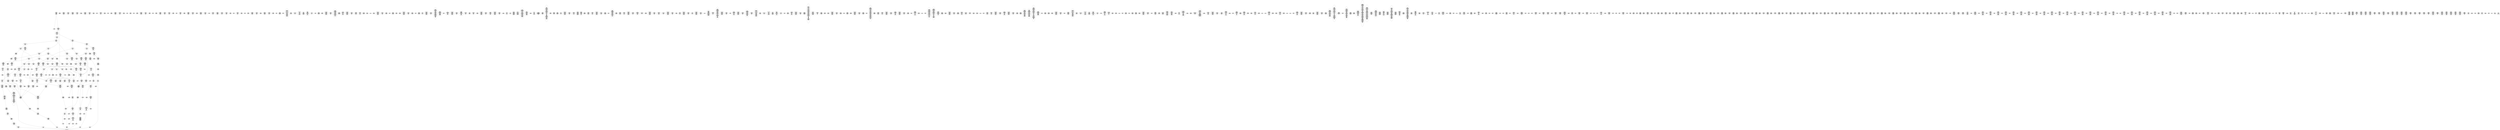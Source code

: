 /* Generated by GvGen v.1.0 (https://www.github.com/stricaud/gvgen) */

digraph G {
compound=true;
   node1 [label="[anywhere]"];
   node2 [label="# 0x0
PUSHX Data
PUSHX Data
MSTORE
CALLVALUE
ISZERO
PUSHX Data
JUMPI
"];
   node3 [label="# 0xc
PUSHX Data
REVERT
"];
   node4 [label="# 0x10
JUMPDEST
PUSHX LogicData
CALLDATASIZE
LT
PUSHX Data
JUMPI
"];
   node5 [label="# 0x1a
PUSHX Data
CALLDATALOAD
PUSHX BitData
SHR
PUSHX LogicData
GT
PUSHX Data
JUMPI
"];
   node6 [label="# 0x2b
PUSHX LogicData
GT
PUSHX Data
JUMPI
"];
   node7 [label="# 0x36
PUSHX LogicData
GT
PUSHX Data
JUMPI
"];
   node8 [label="# 0x41
PUSHX LogicData
EQ
PUSHX Data
JUMPI
"];
   node9 [label="# 0x4c
PUSHX LogicData
EQ
PUSHX Data
JUMPI
"];
   node10 [label="# 0x57
PUSHX LogicData
EQ
PUSHX Data
JUMPI
"];
   node11 [label="# 0x62
PUSHX LogicData
EQ
PUSHX Data
JUMPI
"];
   node12 [label="# 0x6d
PUSHX Data
JUMP
"];
   node13 [label="# 0x71
JUMPDEST
PUSHX LogicData
EQ
PUSHX Data
JUMPI
"];
   node14 [label="# 0x7d
PUSHX LogicData
EQ
PUSHX Data
JUMPI
"];
   node15 [label="# 0x88
PUSHX LogicData
EQ
PUSHX Data
JUMPI
"];
   node16 [label="# 0x93
PUSHX Data
JUMP
"];
   node17 [label="# 0x97
JUMPDEST
PUSHX LogicData
GT
PUSHX Data
JUMPI
"];
   node18 [label="# 0xa3
PUSHX LogicData
EQ
PUSHX Data
JUMPI
"];
   node19 [label="# 0xae
PUSHX LogicData
EQ
PUSHX Data
JUMPI
"];
   node20 [label="# 0xb9
PUSHX LogicData
EQ
PUSHX Data
JUMPI
"];
   node21 [label="# 0xc4
PUSHX LogicData
EQ
PUSHX Data
JUMPI
"];
   node22 [label="# 0xcf
PUSHX Data
JUMP
"];
   node23 [label="# 0xd3
JUMPDEST
PUSHX LogicData
EQ
PUSHX Data
JUMPI
"];
   node24 [label="# 0xdf
PUSHX LogicData
EQ
PUSHX Data
JUMPI
"];
   node25 [label="# 0xea
PUSHX LogicData
EQ
PUSHX Data
JUMPI
"];
   node26 [label="# 0xf5
PUSHX Data
JUMP
"];
   node27 [label="# 0xf9
JUMPDEST
PUSHX LogicData
GT
PUSHX Data
JUMPI
"];
   node28 [label="# 0x105
PUSHX LogicData
GT
PUSHX Data
JUMPI
"];
   node29 [label="# 0x110
PUSHX LogicData
EQ
PUSHX Data
JUMPI
"];
   node30 [label="# 0x11b
PUSHX LogicData
EQ
PUSHX Data
JUMPI
"];
   node31 [label="# 0x126
PUSHX LogicData
EQ
PUSHX Data
JUMPI
"];
   node32 [label="# 0x131
PUSHX LogicData
EQ
PUSHX Data
JUMPI
"];
   node33 [label="# 0x13c
PUSHX Data
JUMP
"];
   node34 [label="# 0x140
JUMPDEST
PUSHX LogicData
EQ
PUSHX Data
JUMPI
"];
   node35 [label="# 0x14c
PUSHX LogicData
EQ
PUSHX Data
JUMPI
"];
   node36 [label="# 0x157
PUSHX LogicData
EQ
PUSHX Data
JUMPI
"];
   node37 [label="# 0x162
PUSHX Data
JUMP
"];
   node38 [label="# 0x166
JUMPDEST
PUSHX LogicData
EQ
PUSHX Data
JUMPI
"];
   node39 [label="# 0x172
PUSHX LogicData
EQ
PUSHX Data
JUMPI
"];
   node40 [label="# 0x17d
PUSHX LogicData
EQ
PUSHX Data
JUMPI
"];
   node41 [label="# 0x188
PUSHX LogicData
EQ
PUSHX Data
JUMPI
"];
   node42 [label="# 0x193
PUSHX LogicData
EQ
PUSHX Data
JUMPI
"];
   node43 [label="# 0x19e
PUSHX LogicData
EQ
PUSHX Data
JUMPI
"];
   node44 [label="# 0x1a9
JUMPDEST
PUSHX Data
REVERT
"];
   node45 [label="# 0x1ae
JUMPDEST
PUSHX Data
PUSHX ArithData
CALLDATASIZE
SUB
ADD
PUSHX Data
PUSHX Data
JUMP
"];
   node46 [label="# 0x1c3
JUMPDEST
PUSHX Data
JUMP
"];
   node47 [label="# 0x1c8
JUMPDEST
PUSHX MemData
MLOAD
PUSHX Data
PUSHX Data
JUMP
"];
   node48 [label="# 0x1d5
JUMPDEST
PUSHX MemData
MLOAD
SUB
RETURN
"];
   node49 [label="# 0x1de
JUMPDEST
PUSHX Data
PUSHX Data
JUMP
"];
   node50 [label="# 0x1e6
JUMPDEST
PUSHX MemData
MLOAD
PUSHX Data
PUSHX Data
JUMP
"];
   node51 [label="# 0x1f3
JUMPDEST
PUSHX MemData
MLOAD
SUB
RETURN
"];
   node52 [label="# 0x1fc
JUMPDEST
PUSHX Data
PUSHX ArithData
CALLDATASIZE
SUB
ADD
PUSHX Data
PUSHX Data
JUMP
"];
   node53 [label="# 0x211
JUMPDEST
PUSHX Data
JUMP
"];
   node54 [label="# 0x216
JUMPDEST
PUSHX MemData
MLOAD
PUSHX Data
PUSHX Data
JUMP
"];
   node55 [label="# 0x223
JUMPDEST
PUSHX MemData
MLOAD
SUB
RETURN
"];
   node56 [label="# 0x22c
JUMPDEST
PUSHX Data
PUSHX ArithData
CALLDATASIZE
SUB
ADD
PUSHX Data
PUSHX Data
JUMP
"];
   node57 [label="# 0x241
JUMPDEST
PUSHX Data
JUMP
"];
   node58 [label="# 0x246
JUMPDEST
STOP
"];
   node59 [label="# 0x248
JUMPDEST
PUSHX Data
PUSHX Data
JUMP
"];
   node60 [label="# 0x250
JUMPDEST
PUSHX MemData
MLOAD
PUSHX Data
PUSHX Data
JUMP
"];
   node61 [label="# 0x25d
JUMPDEST
PUSHX MemData
MLOAD
SUB
RETURN
"];
   node62 [label="# 0x266
JUMPDEST
PUSHX Data
PUSHX ArithData
CALLDATASIZE
SUB
ADD
PUSHX Data
PUSHX Data
JUMP
"];
   node63 [label="# 0x27b
JUMPDEST
PUSHX Data
JUMP
"];
   node64 [label="# 0x280
JUMPDEST
STOP
"];
   node65 [label="# 0x282
JUMPDEST
PUSHX Data
PUSHX ArithData
CALLDATASIZE
SUB
ADD
PUSHX Data
PUSHX Data
JUMP
"];
   node66 [label="# 0x297
JUMPDEST
PUSHX Data
JUMP
"];
   node67 [label="# 0x29c
JUMPDEST
PUSHX MemData
MLOAD
PUSHX Data
PUSHX Data
JUMP
"];
   node68 [label="# 0x2a9
JUMPDEST
PUSHX MemData
MLOAD
SUB
RETURN
"];
   node69 [label="# 0x2b2
JUMPDEST
PUSHX Data
PUSHX ArithData
CALLDATASIZE
SUB
ADD
PUSHX Data
PUSHX Data
JUMP
"];
   node70 [label="# 0x2c7
JUMPDEST
PUSHX Data
JUMP
"];
   node71 [label="# 0x2cc
JUMPDEST
STOP
"];
   node72 [label="# 0x2ce
JUMPDEST
PUSHX Data
PUSHX ArithData
CALLDATASIZE
SUB
ADD
PUSHX Data
PUSHX Data
JUMP
"];
   node73 [label="# 0x2e3
JUMPDEST
PUSHX Data
JUMP
"];
   node74 [label="# 0x2e8
JUMPDEST
STOP
"];
   node75 [label="# 0x2ea
JUMPDEST
PUSHX Data
PUSHX ArithData
CALLDATASIZE
SUB
ADD
PUSHX Data
PUSHX Data
JUMP
"];
   node76 [label="# 0x2ff
JUMPDEST
PUSHX Data
JUMP
"];
   node77 [label="# 0x304
JUMPDEST
PUSHX MemData
MLOAD
PUSHX Data
PUSHX Data
JUMP
"];
   node78 [label="# 0x311
JUMPDEST
PUSHX MemData
MLOAD
SUB
RETURN
"];
   node79 [label="# 0x31a
JUMPDEST
PUSHX Data
PUSHX ArithData
CALLDATASIZE
SUB
ADD
PUSHX Data
PUSHX Data
JUMP
"];
   node80 [label="# 0x32f
JUMPDEST
PUSHX Data
JUMP
"];
   node81 [label="# 0x334
JUMPDEST
STOP
"];
   node82 [label="# 0x336
JUMPDEST
PUSHX Data
PUSHX ArithData
CALLDATASIZE
SUB
ADD
PUSHX Data
PUSHX Data
JUMP
"];
   node83 [label="# 0x34b
JUMPDEST
PUSHX Data
JUMP
"];
   node84 [label="# 0x350
JUMPDEST
PUSHX MemData
MLOAD
PUSHX Data
PUSHX Data
JUMP
"];
   node85 [label="# 0x35d
JUMPDEST
PUSHX MemData
MLOAD
SUB
RETURN
"];
   node86 [label="# 0x366
JUMPDEST
PUSHX Data
PUSHX Data
JUMP
"];
   node87 [label="# 0x36e
JUMPDEST
PUSHX MemData
MLOAD
PUSHX Data
PUSHX Data
JUMP
"];
   node88 [label="# 0x37b
JUMPDEST
PUSHX MemData
MLOAD
SUB
RETURN
"];
   node89 [label="# 0x384
JUMPDEST
PUSHX Data
PUSHX ArithData
CALLDATASIZE
SUB
ADD
PUSHX Data
PUSHX Data
JUMP
"];
   node90 [label="# 0x399
JUMPDEST
PUSHX Data
JUMP
"];
   node91 [label="# 0x39e
JUMPDEST
STOP
"];
   node92 [label="# 0x3a0
JUMPDEST
PUSHX Data
PUSHX Data
JUMP
"];
   node93 [label="# 0x3a8
JUMPDEST
PUSHX MemData
MLOAD
PUSHX Data
PUSHX Data
JUMP
"];
   node94 [label="# 0x3b5
JUMPDEST
PUSHX MemData
MLOAD
SUB
RETURN
"];
   node95 [label="# 0x3be
JUMPDEST
PUSHX Data
PUSHX ArithData
CALLDATASIZE
SUB
ADD
PUSHX Data
PUSHX Data
JUMP
"];
   node96 [label="# 0x3d3
JUMPDEST
PUSHX Data
JUMP
"];
   node97 [label="# 0x3d8
JUMPDEST
PUSHX MemData
MLOAD
PUSHX Data
PUSHX Data
JUMP
"];
   node98 [label="# 0x3e5
JUMPDEST
PUSHX MemData
MLOAD
SUB
RETURN
"];
   node99 [label="# 0x3ee
JUMPDEST
PUSHX Data
PUSHX ArithData
CALLDATASIZE
SUB
ADD
PUSHX Data
PUSHX Data
JUMP
"];
   node100 [label="# 0x403
JUMPDEST
PUSHX Data
JUMP
"];
   node101 [label="# 0x408
JUMPDEST
PUSHX MemData
MLOAD
PUSHX Data
PUSHX Data
JUMP
"];
   node102 [label="# 0x415
JUMPDEST
PUSHX MemData
MLOAD
SUB
RETURN
"];
   node103 [label="# 0x41e
JUMPDEST
PUSHX Data
PUSHX Data
JUMP
"];
   node104 [label="# 0x426
JUMPDEST
STOP
"];
   node105 [label="# 0x428
JUMPDEST
PUSHX Data
PUSHX Data
JUMP
"];
   node106 [label="# 0x430
JUMPDEST
PUSHX MemData
MLOAD
PUSHX Data
PUSHX Data
JUMP
"];
   node107 [label="# 0x43d
JUMPDEST
PUSHX MemData
MLOAD
SUB
RETURN
"];
   node108 [label="# 0x446
JUMPDEST
PUSHX Data
PUSHX Data
JUMP
"];
   node109 [label="# 0x44e
JUMPDEST
PUSHX MemData
MLOAD
PUSHX Data
PUSHX Data
JUMP
"];
   node110 [label="# 0x45b
JUMPDEST
PUSHX MemData
MLOAD
SUB
RETURN
"];
   node111 [label="# 0x464
JUMPDEST
PUSHX Data
PUSHX Data
JUMP
"];
   node112 [label="# 0x46c
JUMPDEST
PUSHX MemData
MLOAD
PUSHX Data
PUSHX Data
JUMP
"];
   node113 [label="# 0x479
JUMPDEST
PUSHX MemData
MLOAD
SUB
RETURN
"];
   node114 [label="# 0x482
JUMPDEST
PUSHX Data
PUSHX ArithData
CALLDATASIZE
SUB
ADD
PUSHX Data
PUSHX Data
JUMP
"];
   node115 [label="# 0x497
JUMPDEST
PUSHX Data
JUMP
"];
   node116 [label="# 0x49c
JUMPDEST
STOP
"];
   node117 [label="# 0x49e
JUMPDEST
PUSHX Data
PUSHX Data
JUMP
"];
   node118 [label="# 0x4a6
JUMPDEST
PUSHX MemData
MLOAD
PUSHX Data
PUSHX Data
JUMP
"];
   node119 [label="# 0x4b3
JUMPDEST
PUSHX MemData
MLOAD
SUB
RETURN
"];
   node120 [label="# 0x4bc
JUMPDEST
PUSHX Data
PUSHX ArithData
CALLDATASIZE
SUB
ADD
PUSHX Data
PUSHX Data
JUMP
"];
   node121 [label="# 0x4d1
JUMPDEST
PUSHX Data
JUMP
"];
   node122 [label="# 0x4d6
JUMPDEST
STOP
"];
   node123 [label="# 0x4d8
JUMPDEST
PUSHX Data
PUSHX ArithData
CALLDATASIZE
SUB
ADD
PUSHX Data
PUSHX Data
JUMP
"];
   node124 [label="# 0x4ed
JUMPDEST
PUSHX Data
JUMP
"];
   node125 [label="# 0x4f2
JUMPDEST
PUSHX MemData
MLOAD
PUSHX Data
PUSHX Data
JUMP
"];
   node126 [label="# 0x4ff
JUMPDEST
PUSHX MemData
MLOAD
SUB
RETURN
"];
   node127 [label="# 0x508
JUMPDEST
PUSHX Data
PUSHX ArithData
CALLDATASIZE
SUB
ADD
PUSHX Data
PUSHX Data
JUMP
"];
   node128 [label="# 0x51d
JUMPDEST
PUSHX Data
JUMP
"];
   node129 [label="# 0x522
JUMPDEST
PUSHX MemData
MLOAD
PUSHX Data
PUSHX Data
JUMP
"];
   node130 [label="# 0x52f
JUMPDEST
PUSHX MemData
MLOAD
SUB
RETURN
"];
   node131 [label="# 0x538
JUMPDEST
PUSHX Data
PUSHX ArithData
CALLDATASIZE
SUB
ADD
PUSHX Data
PUSHX Data
JUMP
"];
   node132 [label="# 0x54d
JUMPDEST
PUSHX Data
JUMP
"];
   node133 [label="# 0x552
JUMPDEST
STOP
"];
   node134 [label="# 0x554
JUMPDEST
PUSHX Data
PUSHX Data
PUSHX Data
JUMP
"];
   node135 [label="# 0x55f
JUMPDEST
JUMP
"];
   node136 [label="# 0x566
JUMPDEST
PUSHX Data
PUSHX StorData
SLOAD
PUSHX Data
PUSHX Data
JUMP
"];
   node137 [label="# 0x575
JUMPDEST
PUSHX ArithData
ADD
PUSHX ArithData
DIV
MUL
PUSHX ArithData
ADD
PUSHX MemData
MLOAD
ADD
PUSHX Data
MSTORE
MSTORE
PUSHX ArithData
ADD
SLOAD
PUSHX Data
PUSHX Data
JUMP
"];
   node138 [label="# 0x5a1
JUMPDEST
ISZERO
PUSHX Data
JUMPI
"];
   node139 [label="# 0x5a8
PUSHX LogicData
LT
PUSHX Data
JUMPI
"];
   node140 [label="# 0x5b0
PUSHX ArithData
SLOAD
DIV
MUL
MSTORE
PUSHX ArithData
ADD
PUSHX Data
JUMP
"];
   node141 [label="# 0x5c3
JUMPDEST
ADD
PUSHX Data
MSTORE
PUSHX Data
PUSHX Data
SHA3
"];
   node142 [label="# 0x5d1
JUMPDEST
SLOAD
MSTORE
PUSHX ArithData
ADD
PUSHX ArithData
ADD
GT
PUSHX Data
JUMPI
"];
   node143 [label="# 0x5e5
SUB
PUSHX BitData
AND
ADD
"];
   node144 [label="# 0x5ee
JUMPDEST
JUMP
"];
   node145 [label="# 0x5f8
JUMPDEST
PUSHX Data
PUSHX Data
PUSHX Data
JUMP
"];
   node146 [label="# 0x603
JUMPDEST
PUSHX Data
JUMPI
"];
   node147 [label="# 0x608
PUSHX MemData
MLOAD
PUSHX Data
MSTORE
PUSHX ArithData
ADD
PUSHX Data
PUSHX Data
JUMP
"];
   node148 [label="# 0x639
JUMPDEST
PUSHX MemData
MLOAD
SUB
REVERT
"];
   node149 [label="# 0x642
JUMPDEST
PUSHX Data
PUSHX ArithData
MSTORE
PUSHX ArithData
ADD
MSTORE
PUSHX ArithData
ADD
PUSHX Data
SHA3
PUSHX ArithData
SLOAD
PUSHX ArithData
EXP
DIV
PUSHX BitData
AND
JUMP
"];
   node150 [label="# 0x67d
JUMPDEST
PUSHX Data
PUSHX Data
PUSHX Data
JUMP
"];
   node151 [label="# 0x688
JUMPDEST
PUSHX BitData
AND
PUSHX BitData
AND
EQ
ISZERO
PUSHX Data
JUMPI
"];
   node152 [label="# 0x6bf
PUSHX MemData
MLOAD
PUSHX Data
MSTORE
PUSHX ArithData
ADD
PUSHX Data
PUSHX Data
JUMP
"];
   node153 [label="# 0x6f0
JUMPDEST
PUSHX MemData
MLOAD
SUB
REVERT
"];
   node154 [label="# 0x6f9
JUMPDEST
PUSHX BitData
AND
PUSHX Data
PUSHX Data
JUMP
"];
   node155 [label="# 0x718
JUMPDEST
PUSHX BitData
AND
EQ
PUSHX Data
JUMPI
"];
   node156 [label="# 0x735
PUSHX Data
PUSHX Data
PUSHX Data
JUMP
"];
   node157 [label="# 0x741
JUMPDEST
PUSHX Data
JUMP
"];
   node158 [label="# 0x746
JUMPDEST
"];
   node159 [label="# 0x747
JUMPDEST
PUSHX Data
JUMPI
"];
   node160 [label="# 0x74c
PUSHX MemData
MLOAD
PUSHX Data
MSTORE
PUSHX ArithData
ADD
PUSHX Data
PUSHX Data
JUMP
"];
   node161 [label="# 0x77d
JUMPDEST
PUSHX MemData
MLOAD
SUB
REVERT
"];
   node162 [label="# 0x786
JUMPDEST
PUSHX Data
PUSHX Data
JUMP
"];
   node163 [label="# 0x790
JUMPDEST
JUMP
"];
   node164 [label="# 0x795
JUMPDEST
PUSHX Data
PUSHX StorData
SLOAD
JUMP
"];
   node165 [label="# 0x7a2
JUMPDEST
PUSHX Data
PUSHX Data
PUSHX Data
JUMP
"];
   node166 [label="# 0x7ad
JUMPDEST
PUSHX Data
JUMP
"];
   node167 [label="# 0x7b3
JUMPDEST
PUSHX Data
JUMPI
"];
   node168 [label="# 0x7b8
PUSHX MemData
MLOAD
PUSHX Data
MSTORE
PUSHX ArithData
ADD
PUSHX Data
PUSHX Data
JUMP
"];
   node169 [label="# 0x7e9
JUMPDEST
PUSHX MemData
MLOAD
SUB
REVERT
"];
   node170 [label="# 0x7f2
JUMPDEST
PUSHX Data
PUSHX Data
JUMP
"];
   node171 [label="# 0x7fd
JUMPDEST
JUMP
"];
   node172 [label="# 0x802
JUMPDEST
PUSHX Data
PUSHX Data
PUSHX Data
JUMP
"];
   node173 [label="# 0x80d
JUMPDEST
LT
PUSHX Data
JUMPI
"];
   node174 [label="# 0x814
PUSHX MemData
MLOAD
PUSHX Data
MSTORE
PUSHX ArithData
ADD
PUSHX Data
PUSHX Data
JUMP
"];
   node175 [label="# 0x845
JUMPDEST
PUSHX MemData
MLOAD
SUB
REVERT
"];
   node176 [label="# 0x84e
JUMPDEST
PUSHX Data
PUSHX ArithData
PUSHX BitData
AND
PUSHX BitData
AND
MSTORE
PUSHX ArithData
ADD
MSTORE
PUSHX ArithData
ADD
PUSHX Data
SHA3
PUSHX ArithData
MSTORE
PUSHX ArithData
ADD
MSTORE
PUSHX ArithData
ADD
PUSHX Data
SHA3
SLOAD
JUMP
"];
   node177 [label="# 0x8a7
JUMPDEST
PUSHX Data
PUSHX MemData
MLOAD
PUSHX ArithData
ADD
PUSHX Data
MSTORE
PUSHX Data
MSTORE
PUSHX Data
JUMP
"];
   node178 [label="# 0x8c2
JUMPDEST
JUMP
"];
   node179 [label="# 0x8c7
JUMPDEST
PUSHX LogicData
PUSHX StorData
SLOAD
EQ
ISZERO
PUSHX Data
JUMPI
"];
   node180 [label="# 0x8d3
PUSHX MemData
MLOAD
PUSHX Data
MSTORE
PUSHX ArithData
ADD
PUSHX Data
PUSHX Data
JUMP
"];
   node181 [label="# 0x904
JUMPDEST
PUSHX MemData
MLOAD
SUB
REVERT
"];
   node182 [label="# 0x90d
JUMPDEST
PUSHX Data
PUSHX Data
SSTORE
PUSHX LogicData
PUSHX StorData
SLOAD
GT
ISZERO
PUSHX Data
JUMPI
"];
   node183 [label="# 0x922
PUSHX StorData
SLOAD
TIMESTAMP
LT
ISZERO
"];
   node184 [label="# 0x929
JUMPDEST
ISZERO
PUSHX Data
JUMPI
"];
   node185 [label="# 0x930
PUSHX StorData
SLOAD
TIMESTAMP
GT
ISZERO
"];
   node186 [label="# 0x937
JUMPDEST
PUSHX Data
JUMPI
"];
   node187 [label="# 0x93c
PUSHX MemData
MLOAD
PUSHX Data
MSTORE
PUSHX ArithData
ADD
PUSHX Data
PUSHX Data
JUMP
"];
   node188 [label="# 0x96d
JUMPDEST
PUSHX MemData
MLOAD
SUB
REVERT
"];
   node189 [label="# 0x976
JUMPDEST
PUSHX Data
PUSHX LogicData
GT
ISZERO
PUSHX Data
JUMPI
"];
   node190 [label="# 0x988
PUSHX MemData
MLOAD
PUSHX Data
MSTORE
PUSHX ArithData
ADD
PUSHX Data
PUSHX Data
JUMP
"];
   node191 [label="# 0x9b9
JUMPDEST
PUSHX MemData
MLOAD
SUB
REVERT
"];
   node192 [label="# 0x9c2
JUMPDEST
PUSHX Data
"];
   node193 [label="# 0x9c6
JUMPDEST
LT
ISZERO
PUSHX Data
JUMPI
"];
   node194 [label="# 0x9cf
LT
PUSHX Data
JUMPI
"];
   node195 [label="# 0x9d9
PUSHX Data
PUSHX Data
MSTORE
PUSHX Data
PUSHX Data
MSTORE
PUSHX Data
PUSHX Data
REVERT
"];
   node196 [label="# 0xa07
JUMPDEST
PUSHX ArithData
MUL
ADD
CALLDATALOAD
PUSHX Data
PUSHX Data
PUSHX Data
JUMP
"];
   node197 [label="# 0xa1a
JUMPDEST
PUSHX StorData
PUSHX ArithData
SLOAD
PUSHX ArithData
EXP
DIV
PUSHX BitData
AND
PUSHX BitData
AND
PUSHX BitData
PUSHX MemData
MLOAD
PUSHX BitData
AND
PUSHX BitData
SHL
MSTORE
PUSHX ArithData
ADD
PUSHX Data
PUSHX Data
JUMP
"];
   node198 [label="# 0xa77
JUMPDEST
PUSHX Data
PUSHX MemData
MLOAD
SUB
PUSHX Data
EXTCODESIZE
ISZERO
ISZERO
PUSHX Data
JUMPI
"];
   node199 [label="# 0xa8d
PUSHX Data
REVERT
"];
   node200 [label="# 0xa91
JUMPDEST
GAS
CALL
ISZERO
ISZERO
PUSHX Data
JUMPI
"];
   node201 [label="# 0xa9c
RETURNDATASIZE
PUSHX Data
RETURNDATACOPY
RETURNDATASIZE
PUSHX Data
REVERT
"];
   node202 [label="# 0xaa5
JUMPDEST
PUSHX Data
CALLER
PUSHX Data
JUMP
"];
   node203 [label="# 0xab3
JUMPDEST
CALLER
PUSHX Data
PUSHX ArithData
MSTORE
PUSHX ArithData
ADD
MSTORE
PUSHX ArithData
ADD
PUSHX Data
SHA3
PUSHX ArithData
PUSHX ArithData
EXP
SLOAD
PUSHX ArithData
MUL
NOT
AND
PUSHX BitData
AND
MUL
OR
SSTORE
CALLER
PUSHX BitData
AND
PUSHX Data
PUSHX MemData
MLOAD
PUSHX MemData
MLOAD
SUB
LOGX
PUSHX Data
PUSHX Data
JUMP
"];
   node204 [label="# 0xb55
JUMPDEST
PUSHX Data
JUMP
"];
   node205 [label="# 0xb5d
JUMPDEST
PUSHX Data
PUSHX Data
SSTORE
JUMP
"];
   node206 [label="# 0xb6c
JUMPDEST
PUSHX Data
PUSHX Data
PUSHX Data
JUMP
"];
   node207 [label="# 0xb76
JUMPDEST
LT
PUSHX Data
JUMPI
"];
   node208 [label="# 0xb7d
PUSHX MemData
MLOAD
PUSHX Data
MSTORE
PUSHX ArithData
ADD
PUSHX Data
PUSHX Data
JUMP
"];
   node209 [label="# 0xbae
JUMPDEST
PUSHX MemData
MLOAD
SUB
REVERT
"];
   node210 [label="# 0xbb7
JUMPDEST
PUSHX StorData
SLOAD
LT
PUSHX Data
JUMPI
"];
   node211 [label="# 0xbc3
PUSHX Data
PUSHX Data
MSTORE
PUSHX Data
PUSHX Data
MSTORE
PUSHX Data
PUSHX Data
REVERT
"];
   node212 [label="# 0xbf1
JUMPDEST
PUSHX Data
MSTORE
PUSHX Data
PUSHX Data
SHA3
ADD
SLOAD
JUMP
"];
   node213 [label="# 0xc03
JUMPDEST
PUSHX Data
PUSHX Data
JUMP
"];
   node214 [label="# 0xc0b
JUMPDEST
PUSHX BitData
AND
PUSHX Data
PUSHX Data
JUMP
"];
   node215 [label="# 0xc29
JUMPDEST
PUSHX BitData
AND
EQ
PUSHX Data
JUMPI
"];
   node216 [label="# 0xc45
PUSHX MemData
MLOAD
PUSHX Data
MSTORE
PUSHX ArithData
ADD
PUSHX Data
PUSHX Data
JUMP
"];
   node217 [label="# 0xc76
JUMPDEST
PUSHX MemData
MLOAD
SUB
REVERT
"];
   node218 [label="# 0xc7f
JUMPDEST
PUSHX Data
PUSHX Data
PUSHX Data
JUMP
"];
   node219 [label="# 0xc90
JUMPDEST
JUMP
"];
   node220 [label="# 0xc95
JUMPDEST
PUSHX Data
PUSHX Data
PUSHX ArithData
MSTORE
PUSHX ArithData
ADD
MSTORE
PUSHX ArithData
ADD
PUSHX Data
SHA3
PUSHX ArithData
SLOAD
PUSHX ArithData
EXP
DIV
PUSHX BitData
AND
JUMP
"];
   node221 [label="# 0xcd2
JUMPDEST
PUSHX StorData
PUSHX ArithData
SLOAD
PUSHX ArithData
EXP
DIV
PUSHX BitData
AND
JUMP
"];
   node222 [label="# 0xcf8
JUMPDEST
PUSHX Data
PUSHX Data
JUMP
"];
   node223 [label="# 0xd00
JUMPDEST
PUSHX BitData
AND
PUSHX Data
PUSHX Data
JUMP
"];
   node224 [label="# 0xd1e
JUMPDEST
PUSHX BitData
AND
EQ
PUSHX Data
JUMPI
"];
   node225 [label="# 0xd3a
PUSHX MemData
MLOAD
PUSHX Data
MSTORE
PUSHX ArithData
ADD
PUSHX Data
PUSHX Data
JUMP
"];
   node226 [label="# 0xd6b
JUMPDEST
PUSHX MemData
MLOAD
SUB
REVERT
"];
   node227 [label="# 0xd74
JUMPDEST
PUSHX LogicData
PUSHX StorData
SLOAD
EQ
PUSHX Data
JUMPI
"];
   node228 [label="# 0xd80
PUSHX StorData
SLOAD
TIMESTAMP
LT
"];
   node229 [label="# 0xd86
JUMPDEST
PUSHX Data
JUMPI
"];
   node230 [label="# 0xd8b
PUSHX MemData
MLOAD
PUSHX Data
MSTORE
PUSHX ArithData
ADD
PUSHX Data
PUSHX Data
JUMP
"];
   node231 [label="# 0xdbc
JUMPDEST
PUSHX MemData
MLOAD
SUB
REVERT
"];
   node232 [label="# 0xdc5
JUMPDEST
PUSHX LogicData
EQ
ISZERO
PUSHX Data
JUMPI
"];
   node233 [label="# 0xdcf
PUSHX LogicData
EQ
PUSHX Data
JUMPI
"];
   node234 [label="# 0xdd7
PUSHX MemData
MLOAD
PUSHX Data
MSTORE
PUSHX ArithData
ADD
PUSHX Data
PUSHX Data
JUMP
"];
   node235 [label="# 0xe08
JUMPDEST
PUSHX MemData
MLOAD
SUB
REVERT
"];
   node236 [label="# 0xe11
JUMPDEST
PUSHX Data
JUMP
"];
   node237 [label="# 0xe16
JUMPDEST
TIMESTAMP
LT
PUSHX Data
JUMPI
"];
   node238 [label="# 0xe1e
PUSHX MemData
MLOAD
PUSHX Data
MSTORE
PUSHX ArithData
ADD
PUSHX Data
PUSHX Data
JUMP
"];
   node239 [label="# 0xe4f
JUMPDEST
PUSHX MemData
MLOAD
SUB
REVERT
"];
   node240 [label="# 0xe58
JUMPDEST
GT
PUSHX Data
JUMPI
"];
   node241 [label="# 0xe60
PUSHX MemData
MLOAD
PUSHX Data
MSTORE
PUSHX ArithData
ADD
PUSHX Data
PUSHX Data
JUMP
"];
   node242 [label="# 0xe91
JUMPDEST
PUSHX MemData
MLOAD
SUB
REVERT
"];
   node243 [label="# 0xe9a
JUMPDEST
"];
   node244 [label="# 0xe9b
JUMPDEST
PUSHX Data
SSTORE
PUSHX Data
SSTORE
PUSHX Data
PUSHX StorData
SLOAD
PUSHX StorData
SLOAD
PUSHX MemData
MLOAD
PUSHX Data
PUSHX Data
JUMP
"];
   node245 [label="# 0xede
JUMPDEST
PUSHX MemData
MLOAD
SUB
LOGX
JUMP
"];
   node246 [label="# 0xeea
JUMPDEST
PUSHX StorData
SLOAD
JUMP
"];
   node247 [label="# 0xef0
JUMPDEST
PUSHX Data
PUSHX Data
PUSHX ArithData
MSTORE
PUSHX ArithData
ADD
MSTORE
PUSHX ArithData
ADD
PUSHX Data
SHA3
PUSHX ArithData
SLOAD
PUSHX ArithData
EXP
DIV
PUSHX BitData
AND
PUSHX BitData
PUSHX BitData
AND
PUSHX BitData
AND
EQ
ISZERO
PUSHX Data
JUMPI
"];
   node248 [label="# 0xf5f
PUSHX MemData
MLOAD
PUSHX Data
MSTORE
PUSHX ArithData
ADD
PUSHX Data
PUSHX Data
JUMP
"];
   node249 [label="# 0xf90
JUMPDEST
PUSHX MemData
MLOAD
SUB
REVERT
"];
   node250 [label="# 0xf99
JUMPDEST
JUMP
"];
   node251 [label="# 0xfa2
JUMPDEST
PUSHX BitData
PUSHX BitData
AND
PUSHX BitData
AND
EQ
ISZERO
PUSHX Data
JUMPI
"];
   node252 [label="# 0xfd9
PUSHX MemData
MLOAD
PUSHX Data
MSTORE
PUSHX ArithData
ADD
PUSHX Data
PUSHX Data
JUMP
"];
   node253 [label="# 0x100a
JUMPDEST
PUSHX MemData
MLOAD
SUB
REVERT
"];
   node254 [label="# 0x1013
JUMPDEST
PUSHX Data
PUSHX ArithData
PUSHX BitData
AND
PUSHX BitData
AND
MSTORE
PUSHX ArithData
ADD
MSTORE
PUSHX ArithData
ADD
PUSHX Data
SHA3
SLOAD
JUMP
"];
   node255 [label="# 0x105a
JUMPDEST
PUSHX Data
PUSHX Data
JUMP
"];
   node256 [label="# 0x1062
JUMPDEST
PUSHX BitData
AND
PUSHX Data
PUSHX Data
JUMP
"];
   node257 [label="# 0x1080
JUMPDEST
PUSHX BitData
AND
EQ
PUSHX Data
JUMPI
"];
   node258 [label="# 0x109c
PUSHX MemData
MLOAD
PUSHX Data
MSTORE
PUSHX ArithData
ADD
PUSHX Data
PUSHX Data
JUMP
"];
   node259 [label="# 0x10cd
JUMPDEST
PUSHX MemData
MLOAD
SUB
REVERT
"];
   node260 [label="# 0x10d6
JUMPDEST
PUSHX Data
PUSHX Data
PUSHX Data
JUMP
"];
   node261 [label="# 0x10e0
JUMPDEST
JUMP
"];
   node262 [label="# 0x10e2
JUMPDEST
PUSHX Data
PUSHX StorData
PUSHX ArithData
SLOAD
PUSHX ArithData
EXP
DIV
PUSHX BitData
AND
JUMP
"];
   node263 [label="# 0x110c
JUMPDEST
PUSHX Data
PUSHX StorData
SLOAD
PUSHX Data
PUSHX Data
JUMP
"];
   node264 [label="# 0x111b
JUMPDEST
PUSHX ArithData
ADD
PUSHX ArithData
DIV
MUL
PUSHX ArithData
ADD
PUSHX MemData
MLOAD
ADD
PUSHX Data
MSTORE
MSTORE
PUSHX ArithData
ADD
SLOAD
PUSHX Data
PUSHX Data
JUMP
"];
   node265 [label="# 0x1147
JUMPDEST
ISZERO
PUSHX Data
JUMPI
"];
   node266 [label="# 0x114e
PUSHX LogicData
LT
PUSHX Data
JUMPI
"];
   node267 [label="# 0x1156
PUSHX ArithData
SLOAD
DIV
MUL
MSTORE
PUSHX ArithData
ADD
PUSHX Data
JUMP
"];
   node268 [label="# 0x1169
JUMPDEST
ADD
PUSHX Data
MSTORE
PUSHX Data
PUSHX Data
SHA3
"];
   node269 [label="# 0x1177
JUMPDEST
SLOAD
MSTORE
PUSHX ArithData
ADD
PUSHX ArithData
ADD
GT
PUSHX Data
JUMPI
"];
   node270 [label="# 0x118b
SUB
PUSHX BitData
AND
ADD
"];
   node271 [label="# 0x1194
JUMPDEST
JUMP
"];
   node272 [label="# 0x119e
JUMPDEST
PUSHX StorData
SLOAD
JUMP
"];
   node273 [label="# 0x11a4
JUMPDEST
PUSHX Data
PUSHX Data
JUMP
"];
   node274 [label="# 0x11ac
JUMPDEST
PUSHX BitData
AND
PUSHX BitData
AND
EQ
ISZERO
PUSHX Data
JUMPI
"];
   node275 [label="# 0x11e0
PUSHX MemData
MLOAD
PUSHX Data
MSTORE
PUSHX ArithData
ADD
PUSHX Data
PUSHX Data
JUMP
"];
   node276 [label="# 0x1211
JUMPDEST
PUSHX MemData
MLOAD
SUB
REVERT
"];
   node277 [label="# 0x121a
JUMPDEST
PUSHX Data
PUSHX Data
PUSHX Data
PUSHX Data
JUMP
"];
   node278 [label="# 0x1227
JUMPDEST
PUSHX BitData
AND
PUSHX BitData
AND
MSTORE
PUSHX ArithData
ADD
MSTORE
PUSHX ArithData
ADD
PUSHX Data
SHA3
PUSHX ArithData
PUSHX BitData
AND
PUSHX BitData
AND
MSTORE
PUSHX ArithData
ADD
MSTORE
PUSHX ArithData
ADD
PUSHX Data
SHA3
PUSHX ArithData
PUSHX ArithData
EXP
SLOAD
PUSHX ArithData
MUL
NOT
AND
ISZERO
ISZERO
MUL
OR
SSTORE
PUSHX BitData
AND
PUSHX Data
PUSHX Data
JUMP
"];
   node279 [label="# 0x12d4
JUMPDEST
PUSHX BitData
AND
PUSHX Data
PUSHX MemData
MLOAD
PUSHX Data
PUSHX Data
JUMP
"];
   node280 [label="# 0x1319
JUMPDEST
PUSHX MemData
MLOAD
SUB
LOGX
JUMP
"];
   node281 [label="# 0x1325
JUMPDEST
PUSHX Data
JUMP
"];
   node282 [label="# 0x132b
JUMPDEST
PUSHX Data
PUSHX Data
PUSHX Data
JUMP
"];
   node283 [label="# 0x1336
JUMPDEST
PUSHX Data
JUMP
"];
   node284 [label="# 0x133c
JUMPDEST
PUSHX Data
JUMPI
"];
   node285 [label="# 0x1341
PUSHX MemData
MLOAD
PUSHX Data
MSTORE
PUSHX ArithData
ADD
PUSHX Data
PUSHX Data
JUMP
"];
   node286 [label="# 0x1372
JUMPDEST
PUSHX MemData
MLOAD
SUB
REVERT
"];
   node287 [label="# 0x137b
JUMPDEST
PUSHX Data
PUSHX Data
JUMP
"];
   node288 [label="# 0x1387
JUMPDEST
JUMP
"];
   node289 [label="# 0x138d
JUMPDEST
PUSHX Data
PUSHX Data
PUSHX Data
JUMP
"];
   node290 [label="# 0x1398
JUMPDEST
PUSHX Data
JUMPI
"];
   node291 [label="# 0x139d
PUSHX MemData
MLOAD
PUSHX Data
MSTORE
PUSHX ArithData
ADD
PUSHX Data
PUSHX Data
JUMP
"];
   node292 [label="# 0x13ce
JUMPDEST
PUSHX MemData
MLOAD
SUB
REVERT
"];
   node293 [label="# 0x13d7
JUMPDEST
PUSHX Data
PUSHX Data
PUSHX Data
JUMP
"];
   node294 [label="# 0x13e1
JUMPDEST
JUMP
"];
   node295 [label="# 0x13ec
JUMPDEST
PUSHX Data
PUSHX Data
PUSHX ArithData
PUSHX BitData
AND
PUSHX BitData
AND
MSTORE
PUSHX ArithData
ADD
MSTORE
PUSHX ArithData
ADD
PUSHX Data
SHA3
PUSHX ArithData
PUSHX BitData
AND
PUSHX BitData
AND
MSTORE
PUSHX ArithData
ADD
MSTORE
PUSHX ArithData
ADD
PUSHX Data
SHA3
PUSHX ArithData
SLOAD
PUSHX ArithData
EXP
DIV
PUSHX BitData
AND
JUMP
"];
   node296 [label="# 0x1480
JUMPDEST
PUSHX Data
PUSHX Data
JUMP
"];
   node297 [label="# 0x1488
JUMPDEST
PUSHX BitData
AND
PUSHX Data
PUSHX Data
JUMP
"];
   node298 [label="# 0x14a6
JUMPDEST
PUSHX BitData
AND
EQ
PUSHX Data
JUMPI
"];
   node299 [label="# 0x14c2
PUSHX MemData
MLOAD
PUSHX Data
MSTORE
PUSHX ArithData
ADD
PUSHX Data
PUSHX Data
JUMP
"];
   node300 [label="# 0x14f3
JUMPDEST
PUSHX MemData
MLOAD
SUB
REVERT
"];
   node301 [label="# 0x14fc
JUMPDEST
PUSHX BitData
PUSHX BitData
AND
PUSHX BitData
AND
EQ
ISZERO
PUSHX Data
JUMPI
"];
   node302 [label="# 0x1532
PUSHX MemData
MLOAD
PUSHX Data
MSTORE
PUSHX ArithData
ADD
PUSHX Data
PUSHX Data
JUMP
"];
   node303 [label="# 0x1563
JUMPDEST
PUSHX MemData
MLOAD
SUB
REVERT
"];
   node304 [label="# 0x156c
JUMPDEST
PUSHX Data
PUSHX Data
JUMP
"];
   node305 [label="# 0x1575
JUMPDEST
JUMP
"];
   node306 [label="# 0x1578
JUMPDEST
PUSHX Data
PUSHX BitData
PUSHX BitData
NOT
AND
PUSHX BitData
NOT
AND
EQ
PUSHX Data
JUMPI
"];
   node307 [label="# 0x15e1
PUSHX Data
PUSHX Data
JUMP
"];
   node308 [label="# 0x15ea
JUMPDEST
"];
   node309 [label="# 0x15eb
JUMPDEST
JUMP
"];
   node310 [label="# 0x15f2
JUMPDEST
PUSHX BitData
PUSHX BitData
AND
PUSHX Data
PUSHX ArithData
MSTORE
PUSHX ArithData
ADD
MSTORE
PUSHX ArithData
ADD
PUSHX Data
SHA3
PUSHX ArithData
SLOAD
PUSHX ArithData
EXP
DIV
PUSHX BitData
AND
PUSHX BitData
AND
EQ
ISZERO
JUMP
"];
   node311 [label="# 0x165e
JUMPDEST
PUSHX Data
CALLER
JUMP
"];
   node312 [label="# 0x1666
JUMPDEST
PUSHX Data
PUSHX ArithData
MSTORE
PUSHX ArithData
ADD
MSTORE
PUSHX ArithData
ADD
PUSHX Data
SHA3
PUSHX ArithData
PUSHX ArithData
EXP
SLOAD
PUSHX ArithData
MUL
NOT
AND
PUSHX BitData
AND
MUL
OR
SSTORE
PUSHX BitData
AND
PUSHX Data
PUSHX Data
JUMP
"];
   node313 [label="# 0x16d9
JUMPDEST
PUSHX BitData
AND
PUSHX Data
PUSHX MemData
MLOAD
PUSHX MemData
MLOAD
SUB
LOGX
JUMP
"];
   node314 [label="# 0x171f
JUMPDEST
PUSHX Data
PUSHX Data
PUSHX Data
JUMP
"];
   node315 [label="# 0x172a
JUMPDEST
PUSHX Data
JUMPI
"];
   node316 [label="# 0x172f
PUSHX MemData
MLOAD
PUSHX Data
MSTORE
PUSHX ArithData
ADD
PUSHX Data
PUSHX Data
JUMP
"];
   node317 [label="# 0x1760
JUMPDEST
PUSHX MemData
MLOAD
SUB
REVERT
"];
   node318 [label="# 0x1769
JUMPDEST
PUSHX Data
PUSHX Data
PUSHX Data
JUMP
"];
   node319 [label="# 0x1774
JUMPDEST
PUSHX BitData
AND
PUSHX BitData
AND
EQ
PUSHX Data
JUMPI
"];
   node320 [label="# 0x17ab
PUSHX BitData
AND
PUSHX Data
PUSHX Data
JUMP
"];
   node321 [label="# 0x17cb
JUMPDEST
PUSHX BitData
AND
EQ
"];
   node322 [label="# 0x17e3
JUMPDEST
PUSHX Data
JUMPI
"];
   node323 [label="# 0x17e9
PUSHX Data
PUSHX Data
JUMP
"];
   node324 [label="# 0x17f3
JUMPDEST
"];
   node325 [label="# 0x17f4
JUMPDEST
JUMP
"];
   node326 [label="# 0x17fd
JUMPDEST
PUSHX BitData
AND
PUSHX Data
PUSHX Data
JUMP
"];
   node327 [label="# 0x181d
JUMPDEST
PUSHX BitData
AND
EQ
PUSHX Data
JUMPI
"];
   node328 [label="# 0x1839
PUSHX MemData
MLOAD
PUSHX Data
MSTORE
PUSHX ArithData
ADD
PUSHX Data
PUSHX Data
JUMP
"];
   node329 [label="# 0x186a
JUMPDEST
PUSHX MemData
MLOAD
SUB
REVERT
"];
   node330 [label="# 0x1873
JUMPDEST
PUSHX BitData
PUSHX BitData
AND
PUSHX BitData
AND
EQ
ISZERO
PUSHX Data
JUMPI
"];
   node331 [label="# 0x18a9
PUSHX MemData
MLOAD
PUSHX Data
MSTORE
PUSHX ArithData
ADD
PUSHX Data
PUSHX Data
JUMP
"];
   node332 [label="# 0x18da
JUMPDEST
PUSHX MemData
MLOAD
SUB
REVERT
"];
   node333 [label="# 0x18e3
JUMPDEST
PUSHX Data
PUSHX Data
JUMP
"];
   node334 [label="# 0x18ee
JUMPDEST
PUSHX Data
PUSHX Data
PUSHX Data
JUMP
"];
   node335 [label="# 0x18f9
JUMPDEST
PUSHX Data
PUSHX Data
PUSHX ArithData
PUSHX BitData
AND
PUSHX BitData
AND
MSTORE
PUSHX ArithData
ADD
MSTORE
PUSHX ArithData
ADD
PUSHX Data
SHA3
PUSHX Data
SLOAD
PUSHX Data
PUSHX Data
JUMP
"];
   node336 [label="# 0x1949
JUMPDEST
SSTORE
PUSHX Data
PUSHX Data
PUSHX ArithData
PUSHX BitData
AND
PUSHX BitData
AND
MSTORE
PUSHX ArithData
ADD
MSTORE
PUSHX ArithData
ADD
PUSHX Data
SHA3
PUSHX Data
SLOAD
PUSHX Data
PUSHX Data
JUMP
"];
   node337 [label="# 0x19a0
JUMPDEST
SSTORE
PUSHX Data
PUSHX ArithData
MSTORE
PUSHX ArithData
ADD
MSTORE
PUSHX ArithData
ADD
PUSHX Data
SHA3
PUSHX ArithData
PUSHX ArithData
EXP
SLOAD
PUSHX ArithData
MUL
NOT
AND
PUSHX BitData
AND
MUL
OR
SSTORE
PUSHX BitData
AND
PUSHX BitData
AND
PUSHX Data
PUSHX MemData
MLOAD
PUSHX MemData
MLOAD
SUB
LOGX
JUMP
"];
   node338 [label="# 0x1a59
JUMPDEST
PUSHX Data
PUSHX MemData
MLOAD
PUSHX ArithData
ADD
PUSHX Data
MSTORE
PUSHX Data
MSTORE
PUSHX Data
JUMP
"];
   node339 [label="# 0x1a73
JUMPDEST
JUMP
"];
   node340 [label="# 0x1a77
JUMPDEST
PUSHX Data
PUSHX StorData
PUSHX ArithData
SLOAD
PUSHX ArithData
EXP
DIV
PUSHX BitData
AND
PUSHX StorData
PUSHX ArithData
PUSHX ArithData
EXP
SLOAD
PUSHX ArithData
MUL
NOT
AND
PUSHX BitData
AND
MUL
OR
SSTORE
PUSHX BitData
AND
PUSHX BitData
AND
PUSHX Data
PUSHX MemData
MLOAD
PUSHX MemData
MLOAD
SUB
LOGX
JUMP
"];
   node341 [label="# 0x1b3d
JUMPDEST
PUSHX Data
PUSHX Data
JUMP
"];
   node342 [label="# 0x1b48
JUMPDEST
PUSHX Data
PUSHX Data
JUMP
"];
   node343 [label="# 0x1b54
JUMPDEST
PUSHX Data
JUMPI
"];
   node344 [label="# 0x1b59
PUSHX MemData
MLOAD
PUSHX Data
MSTORE
PUSHX ArithData
ADD
PUSHX Data
PUSHX Data
JUMP
"];
   node345 [label="# 0x1b8a
JUMPDEST
PUSHX MemData
MLOAD
SUB
REVERT
"];
   node346 [label="# 0x1b93
JUMPDEST
JUMP
"];
   node347 [label="# 0x1b99
JUMPDEST
PUSHX Data
PUSHX StorData
SLOAD
PUSHX Data
PUSHX Data
JUMP
"];
   node348 [label="# 0x1ba8
JUMPDEST
PUSHX ArithData
ADD
PUSHX ArithData
DIV
MUL
PUSHX ArithData
ADD
PUSHX MemData
MLOAD
ADD
PUSHX Data
MSTORE
MSTORE
PUSHX ArithData
ADD
SLOAD
PUSHX Data
PUSHX Data
JUMP
"];
   node349 [label="# 0x1bd4
JUMPDEST
ISZERO
PUSHX Data
JUMPI
"];
   node350 [label="# 0x1bdb
PUSHX LogicData
LT
PUSHX Data
JUMPI
"];
   node351 [label="# 0x1be3
PUSHX ArithData
SLOAD
DIV
MUL
MSTORE
PUSHX ArithData
ADD
PUSHX Data
JUMP
"];
   node352 [label="# 0x1bf6
JUMPDEST
ADD
PUSHX Data
MSTORE
PUSHX Data
PUSHX Data
SHA3
"];
   node353 [label="# 0x1c04
JUMPDEST
SLOAD
MSTORE
PUSHX ArithData
ADD
PUSHX ArithData
ADD
GT
PUSHX Data
JUMPI
"];
   node354 [label="# 0x1c18
SUB
PUSHX BitData
AND
ADD
"];
   node355 [label="# 0x1c21
JUMPDEST
JUMP
"];
   node356 [label="# 0x1c2b
JUMPDEST
PUSHX Data
PUSHX BitData
PUSHX BitData
NOT
AND
PUSHX BitData
NOT
AND
EQ
PUSHX Data
JUMPI
"];
   node357 [label="# 0x1c94
PUSHX BitData
PUSHX BitData
NOT
AND
PUSHX BitData
NOT
AND
EQ
"];
   node358 [label="# 0x1cf6
JUMPDEST
PUSHX Data
JUMPI
"];
   node359 [label="# 0x1cfc
PUSHX Data
PUSHX Data
JUMP
"];
   node360 [label="# 0x1d05
JUMPDEST
"];
   node361 [label="# 0x1d06
JUMPDEST
JUMP
"];
   node362 [label="# 0x1d0d
JUMPDEST
PUSHX Data
PUSHX Data
JUMP
"];
   node363 [label="# 0x1d18
JUMPDEST
JUMP
"];
   node364 [label="# 0x1d1d
JUMPDEST
PUSHX Data
PUSHX Data
JUMP
"];
   node365 [label="# 0x1d27
JUMPDEST
PUSHX Data
PUSHX Data
PUSHX Data
JUMP
"];
   node366 [label="# 0x1d34
JUMPDEST
PUSHX Data
JUMPI
"];
   node367 [label="# 0x1d39
PUSHX MemData
MLOAD
PUSHX Data
MSTORE
PUSHX ArithData
ADD
PUSHX Data
PUSHX Data
JUMP
"];
   node368 [label="# 0x1d6a
JUMPDEST
PUSHX MemData
MLOAD
SUB
REVERT
"];
   node369 [label="# 0x1d73
JUMPDEST
JUMP
"];
   node370 [label="# 0x1d78
JUMPDEST
PUSHX Data
PUSHX Data
PUSHX BitData
AND
PUSHX Data
JUMP
"];
   node371 [label="# 0x1d99
JUMPDEST
ISZERO
PUSHX Data
JUMPI
"];
   node372 [label="# 0x1d9f
PUSHX BitData
AND
PUSHX Data
PUSHX Data
PUSHX Data
JUMP
"];
   node373 [label="# 0x1dc2
JUMPDEST
PUSHX MemData
MLOAD
PUSHX BitData
AND
PUSHX BitData
SHL
MSTORE
PUSHX ArithData
ADD
PUSHX Data
PUSHX Data
JUMP
"];
   node374 [label="# 0x1de4
JUMPDEST
PUSHX Data
PUSHX MemData
MLOAD
SUB
PUSHX Data
EXTCODESIZE
ISZERO
ISZERO
PUSHX Data
JUMPI
"];
   node375 [label="# 0x1dfa
PUSHX Data
REVERT
"];
   node376 [label="# 0x1dfe
JUMPDEST
GAS
CALL
ISZERO
PUSHX Data
JUMPI
"];
   node377 [label="# 0x1e0c
PUSHX MemData
MLOAD
RETURNDATASIZE
PUSHX BitData
NOT
PUSHX ArithData
ADD
AND
ADD
PUSHX Data
MSTORE
ADD
PUSHX Data
PUSHX Data
JUMP
"];
   node378 [label="# 0x1e2c
JUMPDEST
PUSHX Data
"];
   node379 [label="# 0x1e2f
JUMPDEST
PUSHX Data
JUMPI
"];
   node380 [label="# 0x1e34
RETURNDATASIZE
PUSHX LogicData
EQ
PUSHX Data
JUMPI
"];
   node381 [label="# 0x1e3e
PUSHX MemData
MLOAD
PUSHX BitData
NOT
PUSHX ArithData
RETURNDATASIZE
ADD
AND
ADD
PUSHX Data
MSTORE
RETURNDATASIZE
MSTORE
RETURNDATASIZE
PUSHX Data
PUSHX ArithData
ADD
RETURNDATACOPY
PUSHX Data
JUMP
"];
   node382 [label="# 0x1e5f
JUMPDEST
PUSHX Data
"];
   node383 [label="# 0x1e64
JUMPDEST
PUSHX LogicData
MLOAD
EQ
ISZERO
PUSHX Data
JUMPI
"];
   node384 [label="# 0x1e70
PUSHX MemData
MLOAD
PUSHX Data
MSTORE
PUSHX ArithData
ADD
PUSHX Data
PUSHX Data
JUMP
"];
   node385 [label="# 0x1ea1
JUMPDEST
PUSHX MemData
MLOAD
SUB
REVERT
"];
   node386 [label="# 0x1eaa
JUMPDEST
MLOAD
PUSHX ArithData
ADD
REVERT
"];
   node387 [label="# 0x1eb2
JUMPDEST
PUSHX BitData
PUSHX BitData
SHL
PUSHX BitData
NOT
AND
PUSHX BitData
NOT
AND
EQ
PUSHX Data
JUMP
"];
   node388 [label="# 0x1f02
JUMPDEST
PUSHX Data
"];
   node389 [label="# 0x1f07
JUMPDEST
JUMP
"];
   node390 [label="# 0x1f0f
JUMPDEST
PUSHX Data
PUSHX BitData
PUSHX BitData
NOT
AND
PUSHX BitData
NOT
AND
EQ
JUMP
"];
   node391 [label="# 0x1f79
JUMPDEST
PUSHX Data
PUSHX Data
JUMP
"];
   node392 [label="# 0x1f84
JUMPDEST
PUSHX BitData
PUSHX BitData
AND
PUSHX BitData
AND
EQ
ISZERO
PUSHX Data
JUMPI
"];
   node393 [label="# 0x1fba
PUSHX Data
PUSHX Data
JUMP
"];
   node394 [label="# 0x1fc2
JUMPDEST
PUSHX Data
JUMP
"];
   node395 [label="# 0x1fc7
JUMPDEST
PUSHX BitData
AND
PUSHX BitData
AND
EQ
PUSHX Data
JUMPI
"];
   node396 [label="# 0x1ffb
PUSHX Data
PUSHX Data
JUMP
"];
   node397 [label="# 0x2004
JUMPDEST
"];
   node398 [label="# 0x2005
JUMPDEST
"];
   node399 [label="# 0x2006
JUMPDEST
PUSHX BitData
PUSHX BitData
AND
PUSHX BitData
AND
EQ
ISZERO
PUSHX Data
JUMPI
"];
   node400 [label="# 0x203c
PUSHX Data
PUSHX Data
JUMP
"];
   node401 [label="# 0x2044
JUMPDEST
PUSHX Data
JUMP
"];
   node402 [label="# 0x2049
JUMPDEST
PUSHX BitData
AND
PUSHX BitData
AND
EQ
PUSHX Data
JUMPI
"];
   node403 [label="# 0x207d
PUSHX Data
PUSHX Data
JUMP
"];
   node404 [label="# 0x2086
JUMPDEST
"];
   node405 [label="# 0x2087
JUMPDEST
"];
   node406 [label="# 0x2088
JUMPDEST
JUMP
"];
   node407 [label="# 0x208d
JUMPDEST
PUSHX BitData
PUSHX BitData
AND
PUSHX BitData
AND
EQ
ISZERO
PUSHX Data
JUMPI
"];
   node408 [label="# 0x20c3
PUSHX MemData
MLOAD
PUSHX Data
MSTORE
PUSHX ArithData
ADD
PUSHX Data
PUSHX Data
JUMP
"];
   node409 [label="# 0x20f4
JUMPDEST
PUSHX MemData
MLOAD
SUB
REVERT
"];
   node410 [label="# 0x20fd
JUMPDEST
PUSHX Data
PUSHX Data
JUMP
"];
   node411 [label="# 0x2106
JUMPDEST
ISZERO
PUSHX Data
JUMPI
"];
   node412 [label="# 0x210c
PUSHX MemData
MLOAD
PUSHX Data
MSTORE
PUSHX ArithData
ADD
PUSHX Data
PUSHX Data
JUMP
"];
   node413 [label="# 0x213d
JUMPDEST
PUSHX MemData
MLOAD
SUB
REVERT
"];
   node414 [label="# 0x2146
JUMPDEST
PUSHX Data
PUSHX Data
PUSHX Data
JUMP
"];
   node415 [label="# 0x2152
JUMPDEST
PUSHX Data
PUSHX Data
PUSHX ArithData
PUSHX BitData
AND
PUSHX BitData
AND
MSTORE
PUSHX ArithData
ADD
MSTORE
PUSHX ArithData
ADD
PUSHX Data
SHA3
PUSHX Data
SLOAD
PUSHX Data
PUSHX Data
JUMP
"];
   node416 [label="# 0x21a2
JUMPDEST
SSTORE
PUSHX Data
PUSHX ArithData
MSTORE
PUSHX ArithData
ADD
MSTORE
PUSHX ArithData
ADD
PUSHX Data
SHA3
PUSHX ArithData
PUSHX ArithData
EXP
SLOAD
PUSHX ArithData
MUL
NOT
AND
PUSHX BitData
AND
MUL
OR
SSTORE
PUSHX BitData
AND
PUSHX BitData
PUSHX BitData
AND
PUSHX Data
PUSHX MemData
MLOAD
PUSHX MemData
MLOAD
SUB
LOGX
JUMP
"];
   node417 [label="# 0x225b
JUMPDEST
PUSHX Data
EXTCODESIZE
PUSHX LogicData
GT
JUMP
"];
   node418 [label="# 0x226e
JUMPDEST
JUMP
"];
   node419 [label="# 0x2273
JUMPDEST
PUSHX StorData
SLOAD
PUSHX Data
PUSHX ArithData
MSTORE
PUSHX ArithData
ADD
MSTORE
PUSHX ArithData
ADD
PUSHX Data
SHA3
SSTORE
PUSHX StorData
PUSHX ArithData
SLOAD
ADD
SSTORE
PUSHX ArithData
SUB
PUSHX Data
MSTORE
PUSHX Data
PUSHX Data
SHA3
ADD
PUSHX Data
SSTORE
JUMP
"];
   node420 [label="# 0x22bc
JUMPDEST
PUSHX Data
PUSHX Data
PUSHX Data
PUSHX Data
JUMP
"];
   node421 [label="# 0x22c9
JUMPDEST
PUSHX Data
PUSHX Data
JUMP
"];
   node422 [label="# 0x22d3
JUMPDEST
PUSHX Data
PUSHX Data
PUSHX ArithData
MSTORE
PUSHX ArithData
ADD
MSTORE
PUSHX ArithData
ADD
PUSHX Data
SHA3
SLOAD
EQ
PUSHX Data
JUMPI
"];
   node423 [label="# 0x22f5
PUSHX Data
PUSHX Data
PUSHX ArithData
PUSHX BitData
AND
PUSHX BitData
AND
MSTORE
PUSHX ArithData
ADD
MSTORE
PUSHX ArithData
ADD
PUSHX Data
SHA3
PUSHX ArithData
MSTORE
PUSHX ArithData
ADD
MSTORE
PUSHX ArithData
ADD
PUSHX Data
SHA3
SLOAD
PUSHX Data
PUSHX ArithData
PUSHX BitData
AND
PUSHX BitData
AND
MSTORE
PUSHX ArithData
ADD
MSTORE
PUSHX ArithData
ADD
PUSHX Data
SHA3
PUSHX ArithData
MSTORE
PUSHX ArithData
ADD
MSTORE
PUSHX ArithData
ADD
PUSHX Data
SHA3
SSTORE
PUSHX Data
PUSHX ArithData
MSTORE
PUSHX ArithData
ADD
MSTORE
PUSHX ArithData
ADD
PUSHX Data
SHA3
SSTORE
"];
   node424 [label="# 0x23b8
JUMPDEST
PUSHX Data
PUSHX ArithData
MSTORE
PUSHX ArithData
ADD
MSTORE
PUSHX ArithData
ADD
PUSHX Data
SHA3
PUSHX Data
SSTORE
PUSHX Data
PUSHX ArithData
PUSHX BitData
AND
PUSHX BitData
AND
MSTORE
PUSHX ArithData
ADD
MSTORE
PUSHX ArithData
ADD
PUSHX Data
SHA3
PUSHX ArithData
MSTORE
PUSHX ArithData
ADD
MSTORE
PUSHX ArithData
ADD
PUSHX Data
SHA3
PUSHX Data
SSTORE
JUMP
"];
   node425 [label="# 0x2429
JUMPDEST
PUSHX Data
PUSHX Data
PUSHX StorData
SLOAD
PUSHX Data
PUSHX Data
JUMP
"];
   node426 [label="# 0x243d
JUMPDEST
PUSHX Data
PUSHX Data
PUSHX ArithData
MSTORE
PUSHX ArithData
ADD
MSTORE
PUSHX ArithData
ADD
PUSHX Data
SHA3
SLOAD
PUSHX Data
PUSHX StorData
SLOAD
LT
PUSHX Data
JUMPI
"];
   node427 [label="# 0x2465
PUSHX Data
PUSHX Data
MSTORE
PUSHX Data
PUSHX Data
MSTORE
PUSHX Data
PUSHX Data
REVERT
"];
   node428 [label="# 0x2493
JUMPDEST
PUSHX Data
MSTORE
PUSHX Data
PUSHX Data
SHA3
ADD
SLOAD
PUSHX StorData
SLOAD
LT
PUSHX Data
JUMPI
"];
   node429 [label="# 0x24ad
PUSHX Data
PUSHX Data
MSTORE
PUSHX Data
PUSHX Data
MSTORE
PUSHX Data
PUSHX Data
REVERT
"];
   node430 [label="# 0x24db
JUMPDEST
PUSHX Data
MSTORE
PUSHX Data
PUSHX Data
SHA3
ADD
SSTORE
PUSHX Data
PUSHX ArithData
MSTORE
PUSHX ArithData
ADD
MSTORE
PUSHX ArithData
ADD
PUSHX Data
SHA3
SSTORE
PUSHX Data
PUSHX ArithData
MSTORE
PUSHX ArithData
ADD
MSTORE
PUSHX ArithData
ADD
PUSHX Data
SHA3
PUSHX Data
SSTORE
PUSHX StorData
SLOAD
PUSHX Data
JUMPI
"];
   node431 [label="# 0x2522
PUSHX Data
PUSHX Data
MSTORE
PUSHX Data
PUSHX Data
MSTORE
PUSHX Data
PUSHX Data
REVERT
"];
   node432 [label="# 0x2550
JUMPDEST
PUSHX ArithData
SUB
PUSHX Data
MSTORE
PUSHX Data
PUSHX Data
SHA3
ADD
PUSHX Data
SSTORE
SSTORE
JUMP
"];
   node433 [label="# 0x256c
JUMPDEST
PUSHX Data
PUSHX Data
PUSHX Data
JUMP
"];
   node434 [label="# 0x2577
JUMPDEST
PUSHX Data
PUSHX ArithData
PUSHX BitData
AND
PUSHX BitData
AND
MSTORE
PUSHX ArithData
ADD
MSTORE
PUSHX ArithData
ADD
PUSHX Data
SHA3
PUSHX ArithData
MSTORE
PUSHX ArithData
ADD
MSTORE
PUSHX ArithData
ADD
PUSHX Data
SHA3
SSTORE
PUSHX Data
PUSHX ArithData
MSTORE
PUSHX ArithData
ADD
MSTORE
PUSHX ArithData
ADD
PUSHX Data
SHA3
SSTORE
JUMP
"];
   node435 [label="# 0x25eb
JUMPDEST
SLOAD
PUSHX Data
PUSHX Data
JUMP
"];
   node436 [label="# 0x25f7
JUMPDEST
PUSHX Data
MSTORE
PUSHX Data
PUSHX Data
SHA3
PUSHX ArithData
ADD
PUSHX Data
DIV
ADD
PUSHX Data
JUMPI
"];
   node437 [label="# 0x2611
PUSHX Data
SSTORE
PUSHX Data
JUMP
"];
   node438 [label="# 0x2619
JUMPDEST
PUSHX LogicData
LT
PUSHX Data
JUMPI
"];
   node439 [label="# 0x2622
CALLDATALOAD
PUSHX BitData
NOT
AND
ADD
OR
SSTORE
PUSHX Data
JUMP
"];
   node440 [label="# 0x2632
JUMPDEST
ADD
PUSHX ArithData
ADD
SSTORE
ISZERO
PUSHX Data
JUMPI
"];
   node441 [label="# 0x2641
ADD
"];
   node442 [label="# 0x2644
JUMPDEST
GT
ISZERO
PUSHX Data
JUMPI
"];
   node443 [label="# 0x264d
CALLDATALOAD
SSTORE
PUSHX ArithData
ADD
PUSHX ArithData
ADD
PUSHX Data
JUMP
"];
   node444 [label="# 0x265f
JUMPDEST
"];
   node445 [label="# 0x2660
JUMPDEST
PUSHX Data
PUSHX Data
JUMP
"];
   node446 [label="# 0x266d
JUMPDEST
JUMP
"];
   node447 [label="# 0x2671
JUMPDEST
"];
   node448 [label="# 0x2672
JUMPDEST
GT
ISZERO
PUSHX Data
JUMPI
"];
   node449 [label="# 0x267b
PUSHX Data
PUSHX Data
SSTORE
PUSHX ArithData
ADD
PUSHX Data
JUMP
"];
   node450 [label="# 0x268a
JUMPDEST
JUMP
"];
   node451 [label="# 0x268e
JUMPDEST
PUSHX Data
PUSHX Data
PUSHX Data
PUSHX Data
JUMP
"];
   node452 [label="# 0x269c
JUMPDEST
PUSHX Data
JUMP
"];
   node453 [label="# 0x26a1
JUMPDEST
MSTORE
PUSHX ArithData
ADD
ADD
GT
ISZERO
PUSHX Data
JUMPI
"];
   node454 [label="# 0x26b5
PUSHX Data
REVERT
"];
   node455 [label="# 0x26b9
JUMPDEST
PUSHX Data
PUSHX Data
JUMP
"];
   node456 [label="# 0x26c4
JUMPDEST
JUMP
"];
   node457 [label="# 0x26cc
JUMPDEST
PUSHX Data
CALLDATALOAD
PUSHX Data
PUSHX Data
JUMP
"];
   node458 [label="# 0x26db
JUMPDEST
JUMP
"];
   node459 [label="# 0x26e1
JUMPDEST
PUSHX Data
PUSHX ArithData
ADD
SLT
PUSHX Data
JUMPI
"];
   node460 [label="# 0x26ef
PUSHX Data
REVERT
"];
   node461 [label="# 0x26f3
JUMPDEST
CALLDATALOAD
PUSHX LogicData
GT
ISZERO
PUSHX Data
JUMPI
"];
   node462 [label="# 0x2708
PUSHX Data
REVERT
"];
   node463 [label="# 0x270c
JUMPDEST
PUSHX ArithData
ADD
PUSHX ArithData
MUL
ADD
GT
ISZERO
PUSHX Data
JUMPI
"];
   node464 [label="# 0x2720
PUSHX Data
REVERT
"];
   node465 [label="# 0x2724
JUMPDEST
JUMP
"];
   node466 [label="# 0x272b
JUMPDEST
PUSHX Data
CALLDATALOAD
PUSHX Data
PUSHX Data
JUMP
"];
   node467 [label="# 0x273a
JUMPDEST
JUMP
"];
   node468 [label="# 0x2740
JUMPDEST
PUSHX Data
CALLDATALOAD
PUSHX Data
PUSHX Data
JUMP
"];
   node469 [label="# 0x274f
JUMPDEST
JUMP
"];
   node470 [label="# 0x2755
JUMPDEST
PUSHX Data
MLOAD
PUSHX Data
PUSHX Data
JUMP
"];
   node471 [label="# 0x2764
JUMPDEST
JUMP
"];
   node472 [label="# 0x276a
JUMPDEST
PUSHX Data
PUSHX ArithData
ADD
SLT
PUSHX Data
JUMPI
"];
   node473 [label="# 0x2777
PUSHX Data
REVERT
"];
   node474 [label="# 0x277b
JUMPDEST
CALLDATALOAD
PUSHX Data
PUSHX ArithData
ADD
PUSHX Data
JUMP
"];
   node475 [label="# 0x278b
JUMPDEST
JUMP
"];
   node476 [label="# 0x2794
JUMPDEST
PUSHX Data
PUSHX ArithData
ADD
SLT
PUSHX Data
JUMPI
"];
   node477 [label="# 0x27a2
PUSHX Data
REVERT
"];
   node478 [label="# 0x27a6
JUMPDEST
CALLDATALOAD
PUSHX LogicData
GT
ISZERO
PUSHX Data
JUMPI
"];
   node479 [label="# 0x27bb
PUSHX Data
REVERT
"];
   node480 [label="# 0x27bf
JUMPDEST
PUSHX ArithData
ADD
PUSHX ArithData
MUL
ADD
GT
ISZERO
PUSHX Data
JUMPI
"];
   node481 [label="# 0x27d3
PUSHX Data
REVERT
"];
   node482 [label="# 0x27d7
JUMPDEST
JUMP
"];
   node483 [label="# 0x27de
JUMPDEST
PUSHX Data
CALLDATALOAD
PUSHX Data
PUSHX Data
JUMP
"];
   node484 [label="# 0x27ed
JUMPDEST
JUMP
"];
   node485 [label="# 0x27f3
JUMPDEST
PUSHX Data
PUSHX LogicData
SUB
SLT
ISZERO
PUSHX Data
JUMPI
"];
   node486 [label="# 0x2801
PUSHX Data
REVERT
"];
   node487 [label="# 0x2805
JUMPDEST
PUSHX ArithData
PUSHX Data
ADD
PUSHX Data
JUMP
"];
   node488 [label="# 0x2813
JUMPDEST
JUMP
"];
   node489 [label="# 0x281c
JUMPDEST
PUSHX Data
PUSHX LogicData
SUB
SLT
ISZERO
PUSHX Data
JUMPI
"];
   node490 [label="# 0x282b
PUSHX Data
REVERT
"];
   node491 [label="# 0x282f
JUMPDEST
PUSHX ArithData
PUSHX Data
ADD
PUSHX Data
JUMP
"];
   node492 [label="# 0x283d
JUMPDEST
PUSHX ArithData
PUSHX Data
ADD
PUSHX Data
JUMP
"];
   node493 [label="# 0x284e
JUMPDEST
JUMP
"];
   node494 [label="# 0x2858
JUMPDEST
PUSHX Data
PUSHX Data
PUSHX LogicData
SUB
SLT
ISZERO
PUSHX Data
JUMPI
"];
   node495 [label="# 0x2869
PUSHX Data
REVERT
"];
   node496 [label="# 0x286d
JUMPDEST
PUSHX ArithData
PUSHX Data
ADD
PUSHX Data
JUMP
"];
   node497 [label="# 0x287b
JUMPDEST
PUSHX ArithData
PUSHX Data
ADD
PUSHX Data
JUMP
"];
   node498 [label="# 0x288c
JUMPDEST
PUSHX ArithData
PUSHX Data
ADD
PUSHX Data
JUMP
"];
   node499 [label="# 0x289d
JUMPDEST
JUMP
"];
   node500 [label="# 0x28a7
JUMPDEST
PUSHX Data
PUSHX Data
PUSHX LogicData
SUB
SLT
ISZERO
PUSHX Data
JUMPI
"];
   node501 [label="# 0x28b9
PUSHX Data
REVERT
"];
   node502 [label="# 0x28bd
JUMPDEST
PUSHX ArithData
PUSHX Data
ADD
PUSHX Data
JUMP
"];
   node503 [label="# 0x28cb
JUMPDEST
PUSHX ArithData
PUSHX Data
ADD
PUSHX Data
JUMP
"];
   node504 [label="# 0x28dc
JUMPDEST
PUSHX ArithData
PUSHX Data
ADD
PUSHX Data
JUMP
"];
   node505 [label="# 0x28ed
JUMPDEST
PUSHX ArithData
ADD
CALLDATALOAD
PUSHX LogicData
GT
ISZERO
PUSHX Data
JUMPI
"];
   node506 [label="# 0x2906
PUSHX Data
REVERT
"];
   node507 [label="# 0x290a
JUMPDEST
PUSHX Data
ADD
PUSHX Data
JUMP
"];
   node508 [label="# 0x2916
JUMPDEST
JUMP
"];
   node509 [label="# 0x2922
JUMPDEST
PUSHX Data
PUSHX LogicData
SUB
SLT
ISZERO
PUSHX Data
JUMPI
"];
   node510 [label="# 0x2931
PUSHX Data
REVERT
"];
   node511 [label="# 0x2935
JUMPDEST
PUSHX ArithData
PUSHX Data
ADD
PUSHX Data
JUMP
"];
   node512 [label="# 0x2943
JUMPDEST
PUSHX ArithData
PUSHX Data
ADD
PUSHX Data
JUMP
"];
   node513 [label="# 0x2954
JUMPDEST
JUMP
"];
   node514 [label="# 0x295e
JUMPDEST
PUSHX Data
PUSHX LogicData
SUB
SLT
ISZERO
PUSHX Data
JUMPI
"];
   node515 [label="# 0x296d
PUSHX Data
REVERT
"];
   node516 [label="# 0x2971
JUMPDEST
PUSHX ArithData
PUSHX Data
ADD
PUSHX Data
JUMP
"];
   node517 [label="# 0x297f
JUMPDEST
PUSHX ArithData
PUSHX Data
ADD
PUSHX Data
JUMP
"];
   node518 [label="# 0x2990
JUMPDEST
JUMP
"];
   node519 [label="# 0x299a
JUMPDEST
PUSHX Data
PUSHX LogicData
SUB
SLT
ISZERO
PUSHX Data
JUMPI
"];
   node520 [label="# 0x29a9
PUSHX Data
REVERT
"];
   node521 [label="# 0x29ad
JUMPDEST
PUSHX ArithData
ADD
CALLDATALOAD
PUSHX LogicData
GT
ISZERO
PUSHX Data
JUMPI
"];
   node522 [label="# 0x29c3
PUSHX Data
REVERT
"];
   node523 [label="# 0x29c7
JUMPDEST
PUSHX Data
ADD
PUSHX Data
JUMP
"];
   node524 [label="# 0x29d3
JUMPDEST
JUMP
"];
   node525 [label="# 0x29df
JUMPDEST
PUSHX Data
PUSHX LogicData
SUB
SLT
ISZERO
PUSHX Data
JUMPI
"];
   node526 [label="# 0x29ed
PUSHX Data
REVERT
"];
   node527 [label="# 0x29f1
JUMPDEST
PUSHX ArithData
PUSHX Data
ADD
PUSHX Data
JUMP
"];
   node528 [label="# 0x29ff
JUMPDEST
JUMP
"];
   node529 [label="# 0x2a08
JUMPDEST
PUSHX Data
PUSHX LogicData
SUB
SLT
ISZERO
PUSHX Data
JUMPI
"];
   node530 [label="# 0x2a16
PUSHX Data
REVERT
"];
   node531 [label="# 0x2a1a
JUMPDEST
PUSHX ArithData
PUSHX Data
ADD
PUSHX Data
JUMP
"];
   node532 [label="# 0x2a28
JUMPDEST
JUMP
"];
   node533 [label="# 0x2a31
JUMPDEST
PUSHX Data
PUSHX LogicData
SUB
SLT
ISZERO
PUSHX Data
JUMPI
"];
   node534 [label="# 0x2a40
PUSHX Data
REVERT
"];
   node535 [label="# 0x2a44
JUMPDEST
PUSHX ArithData
ADD
CALLDATALOAD
PUSHX LogicData
GT
ISZERO
PUSHX Data
JUMPI
"];
   node536 [label="# 0x2a5a
PUSHX Data
REVERT
"];
   node537 [label="# 0x2a5e
JUMPDEST
PUSHX Data
ADD
PUSHX Data
JUMP
"];
   node538 [label="# 0x2a6a
JUMPDEST
JUMP
"];
   node539 [label="# 0x2a76
JUMPDEST
PUSHX Data
PUSHX LogicData
SUB
SLT
ISZERO
PUSHX Data
JUMPI
"];
   node540 [label="# 0x2a84
PUSHX Data
REVERT
"];
   node541 [label="# 0x2a88
JUMPDEST
PUSHX ArithData
PUSHX Data
ADD
PUSHX Data
JUMP
"];
   node542 [label="# 0x2a96
JUMPDEST
JUMP
"];
   node543 [label="# 0x2a9f
JUMPDEST
PUSHX Data
PUSHX LogicData
SUB
SLT
ISZERO
PUSHX Data
JUMPI
"];
   node544 [label="# 0x2aae
PUSHX Data
REVERT
"];
   node545 [label="# 0x2ab2
JUMPDEST
PUSHX ArithData
PUSHX Data
ADD
PUSHX Data
JUMP
"];
   node546 [label="# 0x2ac0
JUMPDEST
PUSHX ArithData
PUSHX Data
ADD
PUSHX Data
JUMP
"];
   node547 [label="# 0x2ad1
JUMPDEST
JUMP
"];
   node548 [label="# 0x2adb
JUMPDEST
PUSHX Data
PUSHX Data
JUMP
"];
   node549 [label="# 0x2ae4
JUMPDEST
MSTORE
JUMP
"];
   node550 [label="# 0x2aea
JUMPDEST
PUSHX Data
PUSHX Data
JUMP
"];
   node551 [label="# 0x2af3
JUMPDEST
MSTORE
JUMP
"];
   node552 [label="# 0x2af9
JUMPDEST
PUSHX Data
PUSHX Data
PUSHX Data
JUMP
"];
   node553 [label="# 0x2b04
JUMPDEST
PUSHX Data
PUSHX Data
JUMP
"];
   node554 [label="# 0x2b0e
JUMPDEST
PUSHX Data
PUSHX ArithData
ADD
PUSHX Data
JUMP
"];
   node555 [label="# 0x2b1e
JUMPDEST
PUSHX Data
PUSHX Data
JUMP
"];
   node556 [label="# 0x2b27
JUMPDEST
ADD
JUMP
"];
   node557 [label="# 0x2b32
JUMPDEST
PUSHX Data
PUSHX Data
PUSHX Data
JUMP
"];
   node558 [label="# 0x2b3d
JUMPDEST
PUSHX Data
PUSHX Data
JUMP
"];
   node559 [label="# 0x2b47
JUMPDEST
PUSHX Data
PUSHX ArithData
ADD
PUSHX Data
JUMP
"];
   node560 [label="# 0x2b57
JUMPDEST
PUSHX Data
PUSHX Data
JUMP
"];
   node561 [label="# 0x2b60
JUMPDEST
ADD
JUMP
"];
   node562 [label="# 0x2b6b
JUMPDEST
PUSHX Data
PUSHX Data
PUSHX Data
PUSHX Data
JUMP
"];
   node563 [label="# 0x2b78
JUMPDEST
PUSHX Data
PUSHX Data
JUMP
"];
   node564 [label="# 0x2b83
JUMPDEST
PUSHX ArithData
ADD
JUMP
"];
   node565 [label="# 0x2b8e
JUMPDEST
PUSHX Data
PUSHX Data
PUSHX Data
PUSHX Data
JUMP
"];
   node566 [label="# 0x2b9b
JUMPDEST
PUSHX Data
PUSHX Data
JUMP
"];
   node567 [label="# 0x2ba6
JUMPDEST
PUSHX ArithData
ADD
JUMP
"];
   node568 [label="# 0x2bb1
JUMPDEST
PUSHX Data
PUSHX Data
PUSHX Data
PUSHX Data
JUMP
"];
   node569 [label="# 0x2bbe
JUMPDEST
PUSHX Data
PUSHX Data
JUMP
"];
   node570 [label="# 0x2bc9
JUMPDEST
PUSHX ArithData
ADD
JUMP
"];
   node571 [label="# 0x2bd4
JUMPDEST
PUSHX Data
PUSHX Data
PUSHX Data
PUSHX Data
JUMP
"];
   node572 [label="# 0x2be1
JUMPDEST
PUSHX Data
PUSHX Data
JUMP
"];
   node573 [label="# 0x2bec
JUMPDEST
PUSHX ArithData
ADD
JUMP
"];
   node574 [label="# 0x2bf7
JUMPDEST
PUSHX Data
PUSHX Data
PUSHX Data
PUSHX Data
JUMP
"];
   node575 [label="# 0x2c04
JUMPDEST
PUSHX Data
PUSHX Data
JUMP
"];
   node576 [label="# 0x2c0f
JUMPDEST
PUSHX ArithData
ADD
JUMP
"];
   node577 [label="# 0x2c1a
JUMPDEST
PUSHX Data
PUSHX Data
PUSHX Data
PUSHX Data
JUMP
"];
   node578 [label="# 0x2c27
JUMPDEST
PUSHX Data
PUSHX Data
JUMP
"];
   node579 [label="# 0x2c32
JUMPDEST
PUSHX ArithData
ADD
JUMP
"];
   node580 [label="# 0x2c3d
JUMPDEST
PUSHX Data
PUSHX Data
PUSHX Data
PUSHX Data
JUMP
"];
   node581 [label="# 0x2c4a
JUMPDEST
PUSHX Data
PUSHX Data
JUMP
"];
   node582 [label="# 0x2c55
JUMPDEST
PUSHX ArithData
ADD
JUMP
"];
   node583 [label="# 0x2c60
JUMPDEST
PUSHX Data
PUSHX Data
PUSHX Data
PUSHX Data
JUMP
"];
   node584 [label="# 0x2c6d
JUMPDEST
PUSHX Data
PUSHX Data
JUMP
"];
   node585 [label="# 0x2c78
JUMPDEST
PUSHX ArithData
ADD
JUMP
"];
   node586 [label="# 0x2c83
JUMPDEST
PUSHX Data
PUSHX Data
PUSHX Data
PUSHX Data
JUMP
"];
   node587 [label="# 0x2c90
JUMPDEST
PUSHX Data
PUSHX Data
JUMP
"];
   node588 [label="# 0x2c9b
JUMPDEST
PUSHX ArithData
ADD
JUMP
"];
   node589 [label="# 0x2ca6
JUMPDEST
PUSHX Data
PUSHX Data
PUSHX Data
PUSHX Data
JUMP
"];
   node590 [label="# 0x2cb3
JUMPDEST
PUSHX Data
PUSHX Data
JUMP
"];
   node591 [label="# 0x2cbe
JUMPDEST
PUSHX ArithData
ADD
JUMP
"];
   node592 [label="# 0x2cc9
JUMPDEST
PUSHX Data
PUSHX Data
PUSHX Data
PUSHX Data
JUMP
"];
   node593 [label="# 0x2cd6
JUMPDEST
PUSHX Data
PUSHX Data
JUMP
"];
   node594 [label="# 0x2ce1
JUMPDEST
PUSHX ArithData
ADD
JUMP
"];
   node595 [label="# 0x2cec
JUMPDEST
PUSHX Data
PUSHX Data
PUSHX Data
PUSHX Data
JUMP
"];
   node596 [label="# 0x2cf9
JUMPDEST
PUSHX Data
PUSHX Data
JUMP
"];
   node597 [label="# 0x2d04
JUMPDEST
PUSHX ArithData
ADD
JUMP
"];
   node598 [label="# 0x2d0f
JUMPDEST
PUSHX Data
PUSHX Data
PUSHX Data
PUSHX Data
JUMP
"];
   node599 [label="# 0x2d1c
JUMPDEST
PUSHX Data
PUSHX Data
JUMP
"];
   node600 [label="# 0x2d27
JUMPDEST
PUSHX ArithData
ADD
JUMP
"];
   node601 [label="# 0x2d32
JUMPDEST
PUSHX Data
PUSHX Data
PUSHX Data
PUSHX Data
JUMP
"];
   node602 [label="# 0x2d3f
JUMPDEST
PUSHX Data
PUSHX Data
JUMP
"];
   node603 [label="# 0x2d4a
JUMPDEST
PUSHX ArithData
ADD
JUMP
"];
   node604 [label="# 0x2d55
JUMPDEST
PUSHX Data
PUSHX Data
PUSHX Data
PUSHX Data
JUMP
"];
   node605 [label="# 0x2d62
JUMPDEST
PUSHX Data
PUSHX Data
JUMP
"];
   node606 [label="# 0x2d6d
JUMPDEST
PUSHX ArithData
ADD
JUMP
"];
   node607 [label="# 0x2d78
JUMPDEST
PUSHX Data
PUSHX Data
PUSHX Data
PUSHX Data
JUMP
"];
   node608 [label="# 0x2d85
JUMPDEST
PUSHX Data
PUSHX Data
JUMP
"];
   node609 [label="# 0x2d90
JUMPDEST
PUSHX ArithData
ADD
JUMP
"];
   node610 [label="# 0x2d9b
JUMPDEST
PUSHX Data
PUSHX Data
PUSHX Data
PUSHX Data
JUMP
"];
   node611 [label="# 0x2da8
JUMPDEST
PUSHX Data
PUSHX Data
JUMP
"];
   node612 [label="# 0x2db3
JUMPDEST
PUSHX ArithData
ADD
JUMP
"];
   node613 [label="# 0x2dbe
JUMPDEST
PUSHX Data
PUSHX Data
PUSHX Data
PUSHX Data
JUMP
"];
   node614 [label="# 0x2dcb
JUMPDEST
PUSHX Data
PUSHX Data
JUMP
"];
   node615 [label="# 0x2dd6
JUMPDEST
PUSHX ArithData
ADD
JUMP
"];
   node616 [label="# 0x2de1
JUMPDEST
PUSHX Data
PUSHX Data
PUSHX Data
PUSHX Data
JUMP
"];
   node617 [label="# 0x2dee
JUMPDEST
PUSHX Data
PUSHX Data
JUMP
"];
   node618 [label="# 0x2df9
JUMPDEST
PUSHX ArithData
ADD
JUMP
"];
   node619 [label="# 0x2e04
JUMPDEST
PUSHX Data
PUSHX Data
PUSHX Data
PUSHX Data
JUMP
"];
   node620 [label="# 0x2e11
JUMPDEST
PUSHX Data
PUSHX Data
JUMP
"];
   node621 [label="# 0x2e1c
JUMPDEST
PUSHX ArithData
ADD
JUMP
"];
   node622 [label="# 0x2e27
JUMPDEST
PUSHX Data
PUSHX Data
PUSHX Data
PUSHX Data
JUMP
"];
   node623 [label="# 0x2e34
JUMPDEST
PUSHX Data
PUSHX Data
JUMP
"];
   node624 [label="# 0x2e3f
JUMPDEST
PUSHX ArithData
ADD
JUMP
"];
   node625 [label="# 0x2e4a
JUMPDEST
PUSHX Data
PUSHX Data
PUSHX Data
PUSHX Data
JUMP
"];
   node626 [label="# 0x2e57
JUMPDEST
PUSHX Data
PUSHX Data
JUMP
"];
   node627 [label="# 0x2e62
JUMPDEST
PUSHX ArithData
ADD
JUMP
"];
   node628 [label="# 0x2e6d
JUMPDEST
PUSHX Data
PUSHX Data
PUSHX Data
PUSHX Data
JUMP
"];
   node629 [label="# 0x2e7a
JUMPDEST
PUSHX Data
PUSHX Data
JUMP
"];
   node630 [label="# 0x2e85
JUMPDEST
PUSHX ArithData
ADD
JUMP
"];
   node631 [label="# 0x2e90
JUMPDEST
PUSHX Data
PUSHX Data
PUSHX Data
PUSHX Data
JUMP
"];
   node632 [label="# 0x2e9d
JUMPDEST
PUSHX Data
PUSHX Data
JUMP
"];
   node633 [label="# 0x2ea8
JUMPDEST
PUSHX ArithData
ADD
JUMP
"];
   node634 [label="# 0x2eb3
JUMPDEST
PUSHX Data
PUSHX Data
PUSHX Data
PUSHX Data
JUMP
"];
   node635 [label="# 0x2ec0
JUMPDEST
PUSHX Data
PUSHX Data
JUMP
"];
   node636 [label="# 0x2ecb
JUMPDEST
PUSHX ArithData
ADD
JUMP
"];
   node637 [label="# 0x2ed6
JUMPDEST
PUSHX Data
PUSHX Data
JUMP
"];
   node638 [label="# 0x2edf
JUMPDEST
MSTORE
JUMP
"];
   node639 [label="# 0x2ee5
JUMPDEST
PUSHX Data
PUSHX ArithData
ADD
PUSHX Data
PUSHX ArithData
ADD
PUSHX Data
JUMP
"];
   node640 [label="# 0x2efa
JUMPDEST
JUMP
"];
   node641 [label="# 0x2f00
JUMPDEST
PUSHX Data
PUSHX ArithData
ADD
PUSHX Data
PUSHX ArithData
ADD
PUSHX Data
JUMP
"];
   node642 [label="# 0x2f15
JUMPDEST
PUSHX Data
PUSHX ArithData
ADD
PUSHX Data
JUMP
"];
   node643 [label="# 0x2f22
JUMPDEST
PUSHX Data
PUSHX ArithData
ADD
PUSHX Data
JUMP
"];
   node644 [label="# 0x2f2f
JUMPDEST
SUB
PUSHX ArithData
ADD
MSTORE
PUSHX Data
PUSHX Data
JUMP
"];
   node645 [label="# 0x2f41
JUMPDEST
JUMP
"];
   node646 [label="# 0x2f4c
JUMPDEST
PUSHX Data
PUSHX ArithData
ADD
PUSHX Data
PUSHX ArithData
ADD
PUSHX Data
JUMP
"];
   node647 [label="# 0x2f61
JUMPDEST
JUMP
"];
   node648 [label="# 0x2f67
JUMPDEST
PUSHX Data
PUSHX ArithData
ADD
SUB
PUSHX ArithData
ADD
MSTORE
PUSHX Data
PUSHX Data
JUMP
"];
   node649 [label="# 0x2f81
JUMPDEST
JUMP
"];
   node650 [label="# 0x2f89
JUMPDEST
PUSHX Data
PUSHX ArithData
ADD
SUB
PUSHX ArithData
ADD
MSTORE
PUSHX Data
PUSHX Data
JUMP
"];
   node651 [label="# 0x2fa2
JUMPDEST
JUMP
"];
   node652 [label="# 0x2fa9
JUMPDEST
PUSHX Data
PUSHX ArithData
ADD
SUB
PUSHX ArithData
ADD
MSTORE
PUSHX Data
PUSHX Data
JUMP
"];
   node653 [label="# 0x2fc2
JUMPDEST
JUMP
"];
   node654 [label="# 0x2fc9
JUMPDEST
PUSHX Data
PUSHX ArithData
ADD
SUB
PUSHX ArithData
ADD
MSTORE
PUSHX Data
PUSHX Data
JUMP
"];
   node655 [label="# 0x2fe2
JUMPDEST
JUMP
"];
   node656 [label="# 0x2fe9
JUMPDEST
PUSHX Data
PUSHX ArithData
ADD
SUB
PUSHX ArithData
ADD
MSTORE
PUSHX Data
PUSHX Data
JUMP
"];
   node657 [label="# 0x3002
JUMPDEST
JUMP
"];
   node658 [label="# 0x3009
JUMPDEST
PUSHX Data
PUSHX ArithData
ADD
SUB
PUSHX ArithData
ADD
MSTORE
PUSHX Data
PUSHX Data
JUMP
"];
   node659 [label="# 0x3022
JUMPDEST
JUMP
"];
   node660 [label="# 0x3029
JUMPDEST
PUSHX Data
PUSHX ArithData
ADD
SUB
PUSHX ArithData
ADD
MSTORE
PUSHX Data
PUSHX Data
JUMP
"];
   node661 [label="# 0x3042
JUMPDEST
JUMP
"];
   node662 [label="# 0x3049
JUMPDEST
PUSHX Data
PUSHX ArithData
ADD
SUB
PUSHX ArithData
ADD
MSTORE
PUSHX Data
PUSHX Data
JUMP
"];
   node663 [label="# 0x3062
JUMPDEST
JUMP
"];
   node664 [label="# 0x3069
JUMPDEST
PUSHX Data
PUSHX ArithData
ADD
SUB
PUSHX ArithData
ADD
MSTORE
PUSHX Data
PUSHX Data
JUMP
"];
   node665 [label="# 0x3082
JUMPDEST
JUMP
"];
   node666 [label="# 0x3089
JUMPDEST
PUSHX Data
PUSHX ArithData
ADD
SUB
PUSHX ArithData
ADD
MSTORE
PUSHX Data
PUSHX Data
JUMP
"];
   node667 [label="# 0x30a2
JUMPDEST
JUMP
"];
   node668 [label="# 0x30a9
JUMPDEST
PUSHX Data
PUSHX ArithData
ADD
SUB
PUSHX ArithData
ADD
MSTORE
PUSHX Data
PUSHX Data
JUMP
"];
   node669 [label="# 0x30c2
JUMPDEST
JUMP
"];
   node670 [label="# 0x30c9
JUMPDEST
PUSHX Data
PUSHX ArithData
ADD
SUB
PUSHX ArithData
ADD
MSTORE
PUSHX Data
PUSHX Data
JUMP
"];
   node671 [label="# 0x30e2
JUMPDEST
JUMP
"];
   node672 [label="# 0x30e9
JUMPDEST
PUSHX Data
PUSHX ArithData
ADD
SUB
PUSHX ArithData
ADD
MSTORE
PUSHX Data
PUSHX Data
JUMP
"];
   node673 [label="# 0x3102
JUMPDEST
JUMP
"];
   node674 [label="# 0x3109
JUMPDEST
PUSHX Data
PUSHX ArithData
ADD
SUB
PUSHX ArithData
ADD
MSTORE
PUSHX Data
PUSHX Data
JUMP
"];
   node675 [label="# 0x3122
JUMPDEST
JUMP
"];
   node676 [label="# 0x3129
JUMPDEST
PUSHX Data
PUSHX ArithData
ADD
SUB
PUSHX ArithData
ADD
MSTORE
PUSHX Data
PUSHX Data
JUMP
"];
   node677 [label="# 0x3142
JUMPDEST
JUMP
"];
   node678 [label="# 0x3149
JUMPDEST
PUSHX Data
PUSHX ArithData
ADD
SUB
PUSHX ArithData
ADD
MSTORE
PUSHX Data
PUSHX Data
JUMP
"];
   node679 [label="# 0x3162
JUMPDEST
JUMP
"];
   node680 [label="# 0x3169
JUMPDEST
PUSHX Data
PUSHX ArithData
ADD
SUB
PUSHX ArithData
ADD
MSTORE
PUSHX Data
PUSHX Data
JUMP
"];
   node681 [label="# 0x3182
JUMPDEST
JUMP
"];
   node682 [label="# 0x3189
JUMPDEST
PUSHX Data
PUSHX ArithData
ADD
SUB
PUSHX ArithData
ADD
MSTORE
PUSHX Data
PUSHX Data
JUMP
"];
   node683 [label="# 0x31a2
JUMPDEST
JUMP
"];
   node684 [label="# 0x31a9
JUMPDEST
PUSHX Data
PUSHX ArithData
ADD
SUB
PUSHX ArithData
ADD
MSTORE
PUSHX Data
PUSHX Data
JUMP
"];
   node685 [label="# 0x31c2
JUMPDEST
JUMP
"];
   node686 [label="# 0x31c9
JUMPDEST
PUSHX Data
PUSHX ArithData
ADD
SUB
PUSHX ArithData
ADD
MSTORE
PUSHX Data
PUSHX Data
JUMP
"];
   node687 [label="# 0x31e2
JUMPDEST
JUMP
"];
   node688 [label="# 0x31e9
JUMPDEST
PUSHX Data
PUSHX ArithData
ADD
SUB
PUSHX ArithData
ADD
MSTORE
PUSHX Data
PUSHX Data
JUMP
"];
   node689 [label="# 0x3202
JUMPDEST
JUMP
"];
   node690 [label="# 0x3209
JUMPDEST
PUSHX Data
PUSHX ArithData
ADD
SUB
PUSHX ArithData
ADD
MSTORE
PUSHX Data
PUSHX Data
JUMP
"];
   node691 [label="# 0x3222
JUMPDEST
JUMP
"];
   node692 [label="# 0x3229
JUMPDEST
PUSHX Data
PUSHX ArithData
ADD
SUB
PUSHX ArithData
ADD
MSTORE
PUSHX Data
PUSHX Data
JUMP
"];
   node693 [label="# 0x3242
JUMPDEST
JUMP
"];
   node694 [label="# 0x3249
JUMPDEST
PUSHX Data
PUSHX ArithData
ADD
SUB
PUSHX ArithData
ADD
MSTORE
PUSHX Data
PUSHX Data
JUMP
"];
   node695 [label="# 0x3262
JUMPDEST
JUMP
"];
   node696 [label="# 0x3269
JUMPDEST
PUSHX Data
PUSHX ArithData
ADD
SUB
PUSHX ArithData
ADD
MSTORE
PUSHX Data
PUSHX Data
JUMP
"];
   node697 [label="# 0x3282
JUMPDEST
JUMP
"];
   node698 [label="# 0x3289
JUMPDEST
PUSHX Data
PUSHX ArithData
ADD
SUB
PUSHX ArithData
ADD
MSTORE
PUSHX Data
PUSHX Data
JUMP
"];
   node699 [label="# 0x32a2
JUMPDEST
JUMP
"];
   node700 [label="# 0x32a9
JUMPDEST
PUSHX Data
PUSHX ArithData
ADD
PUSHX Data
PUSHX ArithData
ADD
PUSHX Data
JUMP
"];
   node701 [label="# 0x32be
JUMPDEST
JUMP
"];
   node702 [label="# 0x32c4
JUMPDEST
PUSHX Data
PUSHX ArithData
ADD
PUSHX Data
PUSHX ArithData
ADD
PUSHX Data
JUMP
"];
   node703 [label="# 0x32d9
JUMPDEST
PUSHX Data
PUSHX ArithData
ADD
PUSHX Data
JUMP
"];
   node704 [label="# 0x32e6
JUMPDEST
JUMP
"];
   node705 [label="# 0x32ed
JUMPDEST
PUSHX Data
PUSHX Data
PUSHX Data
JUMP
"];
   node706 [label="# 0x32f7
JUMPDEST
PUSHX Data
PUSHX Data
JUMP
"];
   node707 [label="# 0x3303
JUMPDEST
JUMP
"];
   node708 [label="# 0x3308
JUMPDEST
PUSHX Data
PUSHX MemData
MLOAD
JUMP
"];
   node709 [label="# 0x3312
JUMPDEST
PUSHX Data
PUSHX LogicData
GT
ISZERO
PUSHX Data
JUMPI
"];
   node710 [label="# 0x3325
PUSHX Data
PUSHX Data
JUMP
"];
   node711 [label="# 0x332c
JUMPDEST
"];
   node712 [label="# 0x332d
JUMPDEST
PUSHX Data
PUSHX Data
JUMP
"];
   node713 [label="# 0x3336
JUMPDEST
PUSHX ArithData
ADD
JUMP
"];
   node714 [label="# 0x3343
JUMPDEST
PUSHX Data
MLOAD
JUMP
"];
   node715 [label="# 0x334e
JUMPDEST
PUSHX Data
MLOAD
JUMP
"];
   node716 [label="# 0x3359
JUMPDEST
PUSHX Data
MSTORE
PUSHX ArithData
ADD
JUMP
"];
   node717 [label="# 0x336a
JUMPDEST
PUSHX Data
MSTORE
PUSHX ArithData
ADD
JUMP
"];
   node718 [label="# 0x337b
JUMPDEST
PUSHX Data
PUSHX Data
PUSHX Data
JUMP
"];
   node719 [label="# 0x3386
JUMPDEST
PUSHX Data
PUSHX Data
JUMP
"];
   node720 [label="# 0x3391
JUMPDEST
PUSHX ArithData
SUB
GT
ISZERO
PUSHX Data
JUMPI
"];
   node721 [label="# 0x33be
PUSHX Data
PUSHX Data
JUMP
"];
   node722 [label="# 0x33c5
JUMPDEST
"];
   node723 [label="# 0x33c6
JUMPDEST
ADD
JUMP
"];
   node724 [label="# 0x33d1
JUMPDEST
PUSHX Data
PUSHX Data
PUSHX Data
JUMP
"];
   node725 [label="# 0x33dc
JUMPDEST
PUSHX Data
PUSHX Data
JUMP
"];
   node726 [label="# 0x33e7
JUMPDEST
LT
ISZERO
PUSHX Data
JUMPI
"];
   node727 [label="# 0x33f2
PUSHX Data
PUSHX Data
JUMP
"];
   node728 [label="# 0x33f9
JUMPDEST
"];
   node729 [label="# 0x33fa
JUMPDEST
SUB
JUMP
"];
   node730 [label="# 0x3405
JUMPDEST
PUSHX Data
PUSHX Data
PUSHX Data
JUMP
"];
   node731 [label="# 0x3410
JUMPDEST
JUMP
"];
   node732 [label="# 0x3417
JUMPDEST
PUSHX Data
ISZERO
ISZERO
JUMP
"];
   node733 [label="# 0x3423
JUMPDEST
PUSHX Data
PUSHX BitData
AND
JUMP
"];
   node734 [label="# 0x344f
JUMPDEST
PUSHX Data
PUSHX BitData
AND
JUMP
"];
   node735 [label="# 0x346f
JUMPDEST
PUSHX Data
JUMP
"];
   node736 [label="# 0x3479
JUMPDEST
CALLDATACOPY
PUSHX Data
ADD
MSTORE
JUMP
"];
   node737 [label="# 0x3488
JUMPDEST
PUSHX Data
"];
   node738 [label="# 0x348b
JUMPDEST
LT
ISZERO
PUSHX Data
JUMPI
"];
   node739 [label="# 0x3494
ADD
MLOAD
ADD
MSTORE
PUSHX ArithData
ADD
PUSHX Data
JUMP
"];
   node740 [label="# 0x34a6
JUMPDEST
GT
ISZERO
PUSHX Data
JUMPI
"];
   node741 [label="# 0x34af
PUSHX Data
ADD
MSTORE
"];
   node742 [label="# 0x34b5
JUMPDEST
JUMP
"];
   node743 [label="# 0x34bb
JUMPDEST
PUSHX Data
PUSHX Data
DIV
PUSHX BitData
AND
PUSHX Data
JUMPI
"];
   node744 [label="# 0x34cd
PUSHX BitData
AND
"];
   node745 [label="# 0x34d3
JUMPDEST
PUSHX LogicData
LT
EQ
ISZERO
PUSHX Data
JUMPI
"];
   node746 [label="# 0x34df
PUSHX Data
PUSHX Data
JUMP
"];
   node747 [label="# 0x34e6
JUMPDEST
"];
   node748 [label="# 0x34e7
JUMPDEST
JUMP
"];
   node749 [label="# 0x34ed
JUMPDEST
PUSHX Data
PUSHX Data
JUMP
"];
   node750 [label="# 0x34f6
JUMPDEST
ADD
LT
PUSHX LogicData
GT
OR
ISZERO
PUSHX Data
JUMPI
"];
   node751 [label="# 0x350d
PUSHX Data
PUSHX Data
JUMP
"];
   node752 [label="# 0x3514
JUMPDEST
"];
   node753 [label="# 0x3515
JUMPDEST
PUSHX Data
MSTORE
JUMP
"];
   node754 [label="# 0x351e
JUMPDEST
PUSHX Data
PUSHX Data
PUSHX Data
JUMP
"];
   node755 [label="# 0x3529
JUMPDEST
PUSHX LogicData
EQ
ISZERO
PUSHX Data
JUMPI
"];
   node756 [label="# 0x3554
PUSHX Data
PUSHX Data
JUMP
"];
   node757 [label="# 0x355b
JUMPDEST
"];
   node758 [label="# 0x355c
JUMPDEST
PUSHX ArithData
ADD
JUMP
"];
   node759 [label="# 0x3567
JUMPDEST
PUSHX Data
PUSHX Data
MSTORE
PUSHX Data
PUSHX Data
MSTORE
PUSHX Data
PUSHX Data
REVERT
"];
   node760 [label="# 0x3596
JUMPDEST
PUSHX Data
PUSHX Data
MSTORE
PUSHX Data
PUSHX Data
MSTORE
PUSHX Data
PUSHX Data
REVERT
"];
   node761 [label="# 0x35c5
JUMPDEST
PUSHX Data
PUSHX Data
MSTORE
PUSHX Data
PUSHX Data
MSTORE
PUSHX Data
PUSHX Data
REVERT
"];
   node762 [label="# 0x35f4
JUMPDEST
PUSHX Data
PUSHX BitData
NOT
PUSHX ArithData
ADD
AND
JUMP
"];
   node763 [label="# 0x3605
JUMPDEST
PUSHX Data
PUSHX ArithData
ADD
MSTORE
PUSHX Data
PUSHX ArithData
ADD
MSTORE
JUMP
"];
   node764 [label="# 0x3654
JUMPDEST
PUSHX Data
PUSHX ArithData
ADD
MSTORE
PUSHX Data
PUSHX ArithData
ADD
MSTORE
JUMP
"];
   node765 [label="# 0x36a3
JUMPDEST
PUSHX Data
PUSHX ArithData
ADD
MSTORE
PUSHX Data
PUSHX ArithData
ADD
MSTORE
JUMP
"];
   node766 [label="# 0x36f2
JUMPDEST
PUSHX Data
PUSHX ArithData
ADD
MSTORE
JUMP
"];
   node767 [label="# 0x371b
JUMPDEST
PUSHX Data
PUSHX ArithData
ADD
MSTORE
JUMP
"];
   node768 [label="# 0x3744
JUMPDEST
PUSHX Data
PUSHX ArithData
ADD
MSTORE
PUSHX Data
PUSHX ArithData
ADD
MSTORE
JUMP
"];
   node769 [label="# 0x3793
JUMPDEST
PUSHX Data
PUSHX ArithData
ADD
MSTORE
JUMP
"];
   node770 [label="# 0x37bc
JUMPDEST
PUSHX Data
PUSHX ArithData
ADD
MSTORE
PUSHX Data
PUSHX ArithData
ADD
MSTORE
JUMP
"];
   node771 [label="# 0x380b
JUMPDEST
PUSHX Data
PUSHX ArithData
ADD
MSTORE
PUSHX Data
PUSHX ArithData
ADD
MSTORE
JUMP
"];
   node772 [label="# 0x385a
JUMPDEST
PUSHX Data
PUSHX ArithData
ADD
MSTORE
PUSHX Data
PUSHX ArithData
ADD
MSTORE
JUMP
"];
   node773 [label="# 0x38a9
JUMPDEST
PUSHX Data
PUSHX ArithData
ADD
MSTORE
PUSHX Data
PUSHX ArithData
ADD
MSTORE
JUMP
"];
   node774 [label="# 0x38f8
JUMPDEST
PUSHX Data
PUSHX ArithData
ADD
MSTORE
JUMP
"];
   node775 [label="# 0x3921
JUMPDEST
PUSHX Data
PUSHX ArithData
ADD
MSTORE
JUMP
"];
   node776 [label="# 0x394a
JUMPDEST
PUSHX Data
PUSHX ArithData
ADD
MSTORE
JUMP
"];
   node777 [label="# 0x3973
JUMPDEST
PUSHX Data
PUSHX ArithData
ADD
MSTORE
JUMP
"];
   node778 [label="# 0x399c
JUMPDEST
PUSHX Data
PUSHX ArithData
ADD
MSTORE
JUMP
"];
   node779 [label="# 0x39c5
JUMPDEST
PUSHX Data
PUSHX ArithData
ADD
MSTORE
PUSHX Data
PUSHX ArithData
ADD
MSTORE
JUMP
"];
   node780 [label="# 0x3a14
JUMPDEST
PUSHX Data
PUSHX ArithData
ADD
MSTORE
JUMP
"];
   node781 [label="# 0x3a3d
JUMPDEST
PUSHX Data
PUSHX ArithData
ADD
MSTORE
JUMP
"];
   node782 [label="# 0x3a66
JUMPDEST
PUSHX Data
PUSHX ArithData
ADD
MSTORE
PUSHX Data
PUSHX ArithData
ADD
MSTORE
JUMP
"];
   node783 [label="# 0x3ab5
JUMPDEST
PUSHX Data
PUSHX ArithData
ADD
MSTORE
PUSHX Data
PUSHX ArithData
ADD
MSTORE
JUMP
"];
   node784 [label="# 0x3b04
JUMPDEST
PUSHX Data
PUSHX ArithData
ADD
MSTORE
PUSHX Data
PUSHX ArithData
ADD
MSTORE
JUMP
"];
   node785 [label="# 0x3b53
JUMPDEST
PUSHX Data
PUSHX ArithData
ADD
MSTORE
PUSHX Data
PUSHX ArithData
ADD
MSTORE
JUMP
"];
   node786 [label="# 0x3ba2
JUMPDEST
PUSHX Data
PUSHX ArithData
ADD
MSTORE
PUSHX Data
PUSHX ArithData
ADD
MSTORE
JUMP
"];
   node787 [label="# 0x3bf1
JUMPDEST
PUSHX Data
PUSHX ArithData
ADD
MSTORE
JUMP
"];
   node788 [label="# 0x3c1a
JUMPDEST
PUSHX Data
PUSHX Data
JUMP
"];
   node789 [label="# 0x3c23
JUMPDEST
EQ
PUSHX Data
JUMPI
"];
   node790 [label="# 0x3c2a
PUSHX Data
REVERT
"];
   node791 [label="# 0x3c2e
JUMPDEST
JUMP
"];
   node792 [label="# 0x3c31
JUMPDEST
PUSHX Data
PUSHX Data
JUMP
"];
   node793 [label="# 0x3c3a
JUMPDEST
EQ
PUSHX Data
JUMPI
"];
   node794 [label="# 0x3c41
PUSHX Data
REVERT
"];
   node795 [label="# 0x3c45
JUMPDEST
JUMP
"];
   node796 [label="# 0x3c48
JUMPDEST
PUSHX Data
PUSHX Data
JUMP
"];
   node797 [label="# 0x3c51
JUMPDEST
EQ
PUSHX Data
JUMPI
"];
   node798 [label="# 0x3c58
PUSHX Data
REVERT
"];
   node799 [label="# 0x3c5c
JUMPDEST
JUMP
"];
   node800 [label="# 0x3c5f
JUMPDEST
PUSHX Data
PUSHX Data
JUMP
"];
   node801 [label="# 0x3c68
JUMPDEST
EQ
PUSHX Data
JUMPI
"];
   node802 [label="# 0x3c6f
PUSHX Data
REVERT
"];
   node803 [label="# 0x3c73
JUMPDEST
JUMP
"];
   node804 [label="# 0x3c76
INVALID
"];
   node805 [label="# 0x3c77
LOGX
PUSHX Data
INVALID
"];
   node806 [label="# 0x3c7f
SLT
SHA3
PUSHX Data
PUSHX Data
"];
node2->node4;
node2->node3;
node4->node44;
node4->node5;
node5->node27;
node5->node6;
node6->node17;
node6->node7;
node7->node13;
node7->node8;
node8->node120;
node8->node9;
node9->node123;
node9->node10;
node10->node127;
node10->node11;
node11->node131;
node11->node12;
node12->node44;
node13->node111;
node13->node14;
node14->node114;
node14->node15;
node15->node117;
node15->node16;
node16->node44;
node17->node23;
node17->node18;
node18->node99;
node18->node19;
node19->node103;
node19->node20;
node20->node105;
node20->node21;
node21->node108;
node21->node22;
node22->node44;
node23->node89;
node23->node24;
node24->node92;
node24->node25;
node25->node95;
node25->node26;
node26->node44;
node27->node38;
node27->node28;
node28->node34;
node28->node29;
node29->node75;
node29->node30;
node30->node79;
node30->node31;
node31->node82;
node31->node32;
node32->node86;
node32->node33;
node33->node44;
node34->node65;
node34->node35;
node35->node69;
node35->node36;
node36->node72;
node36->node37;
node37->node44;
node38->node45;
node38->node39;
node39->node49;
node39->node40;
node40->node52;
node40->node41;
node41->node56;
node41->node42;
node42->node59;
node42->node43;
node43->node62;
node43->node44;
node45->node525;
node49->node136;
node52->node539;
node56->node514;
node59->node164;
node60->node700;
node62->node494;
node65->node514;
node69->node494;
node72->node519;
node75->node539;
node79->node533;
node82->node539;
node86->node221;
node87->node639;
node89->node543;
node92->node246;
node93->node700;
node95->node539;
node99->node485;
node103->node255;
node105->node262;
node106->node639;
node108->node263;
node111->node272;
node112->node700;
node114->node509;
node117->node281;
node118->node700;
node120->node500;
node123->node539;
node127->node489;
node131->node485;
node136->node743;
node164->node60;
node221->node87;
node246->node93;
node255->node311;
node256->node262;
node257->node260;
node257->node258;
node258->node684;
node260->node340;
node261->node1;
node262->node106;
node262->node257;
node263->node743;
node272->node112;
node281->node118;
node311->node256;
node340->node261;
node457->node788;
node459->node461;
node459->node460;
node461->node463;
node461->node462;
node463->node465;
node463->node464;
node465->node1;
node468->node796;
node476->node478;
node476->node477;
node478->node480;
node478->node479;
node480->node482;
node480->node481;
node482->node1;
node483->node800;
node485->node487;
node485->node486;
node487->node457;
node489->node491;
node489->node490;
node491->node457;
node494->node496;
node494->node495;
node496->node457;
node500->node502;
node500->node501;
node502->node457;
node509->node511;
node509->node510;
node511->node457;
node514->node516;
node514->node515;
node516->node457;
node519->node521;
node519->node520;
node521->node523;
node521->node522;
node523->node459;
node525->node527;
node525->node526;
node527->node468;
node533->node535;
node533->node534;
node535->node537;
node535->node536;
node537->node476;
node539->node541;
node539->node540;
node541->node483;
node543->node545;
node543->node544;
node545->node483;
node548->node730;
node613->node717;
node614->node780;
node615->node1;
node637->node735;
node638->node1;
node639->node548;
node684->node613;
node700->node637;
node717->node614;
node730->node734;
node731->node1;
node733->node797;
node734->node731;
node735->node801;
node735->node638;
node743->node745;
node743->node744;
node744->node745;
node745->node748;
node745->node746;
node746->node760;
node748->node1;
node780->node615;
node788->node730;
node796->node733;
node797->node799;
node797->node798;
node799->node1;
node800->node735;
node801->node803;
node801->node802;
node803->node1;
}
